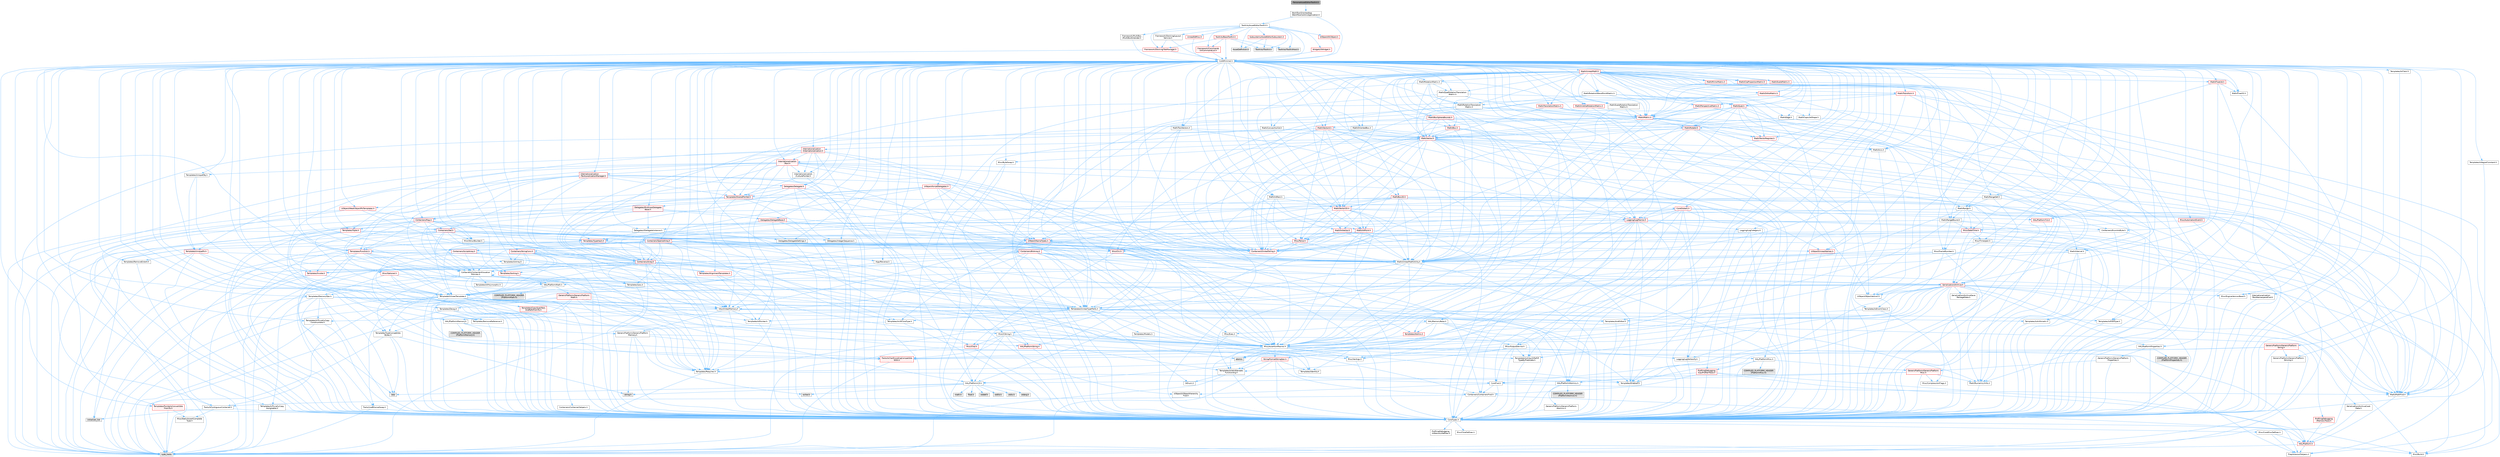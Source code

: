 digraph "PersonaAssetEditorToolkit.h"
{
 // INTERACTIVE_SVG=YES
 // LATEX_PDF_SIZE
  bgcolor="transparent";
  edge [fontname=Helvetica,fontsize=10,labelfontname=Helvetica,labelfontsize=10];
  node [fontname=Helvetica,fontsize=10,shape=box,height=0.2,width=0.4];
  Node1 [id="Node000001",label="PersonaAssetEditorToolkit.h",height=0.2,width=0.4,color="gray40", fillcolor="grey60", style="filled", fontcolor="black",tooltip=" "];
  Node1 -> Node2 [id="edge1_Node000001_Node000002",color="steelblue1",style="solid",tooltip=" "];
  Node2 [id="Node000002",label="WorkflowOrientedApp\l/WorkflowCentricApplication.h",height=0.2,width=0.4,color="grey40", fillcolor="white", style="filled",URL="$dc/dc7/WorkflowCentricApplication_8h.html",tooltip=" "];
  Node2 -> Node3 [id="edge2_Node000002_Node000003",color="steelblue1",style="solid",tooltip=" "];
  Node3 [id="Node000003",label="CoreMinimal.h",height=0.2,width=0.4,color="grey40", fillcolor="white", style="filled",URL="$d7/d67/CoreMinimal_8h.html",tooltip=" "];
  Node3 -> Node4 [id="edge3_Node000003_Node000004",color="steelblue1",style="solid",tooltip=" "];
  Node4 [id="Node000004",label="CoreTypes.h",height=0.2,width=0.4,color="grey40", fillcolor="white", style="filled",URL="$dc/dec/CoreTypes_8h.html",tooltip=" "];
  Node4 -> Node5 [id="edge4_Node000004_Node000005",color="steelblue1",style="solid",tooltip=" "];
  Node5 [id="Node000005",label="HAL/Platform.h",height=0.2,width=0.4,color="red", fillcolor="#FFF0F0", style="filled",URL="$d9/dd0/Platform_8h.html",tooltip=" "];
  Node5 -> Node6 [id="edge5_Node000005_Node000006",color="steelblue1",style="solid",tooltip=" "];
  Node6 [id="Node000006",label="Misc/Build.h",height=0.2,width=0.4,color="grey40", fillcolor="white", style="filled",URL="$d3/dbb/Build_8h.html",tooltip=" "];
  Node5 -> Node8 [id="edge6_Node000005_Node000008",color="steelblue1",style="solid",tooltip=" "];
  Node8 [id="Node000008",label="type_traits",height=0.2,width=0.4,color="grey60", fillcolor="#E0E0E0", style="filled",tooltip=" "];
  Node5 -> Node9 [id="edge7_Node000005_Node000009",color="steelblue1",style="solid",tooltip=" "];
  Node9 [id="Node000009",label="PreprocessorHelpers.h",height=0.2,width=0.4,color="grey40", fillcolor="white", style="filled",URL="$db/ddb/PreprocessorHelpers_8h.html",tooltip=" "];
  Node4 -> Node15 [id="edge8_Node000004_Node000015",color="steelblue1",style="solid",tooltip=" "];
  Node15 [id="Node000015",label="ProfilingDebugging\l/UMemoryDefines.h",height=0.2,width=0.4,color="grey40", fillcolor="white", style="filled",URL="$d2/da2/UMemoryDefines_8h.html",tooltip=" "];
  Node4 -> Node16 [id="edge9_Node000004_Node000016",color="steelblue1",style="solid",tooltip=" "];
  Node16 [id="Node000016",label="Misc/CoreMiscDefines.h",height=0.2,width=0.4,color="grey40", fillcolor="white", style="filled",URL="$da/d38/CoreMiscDefines_8h.html",tooltip=" "];
  Node16 -> Node5 [id="edge10_Node000016_Node000005",color="steelblue1",style="solid",tooltip=" "];
  Node16 -> Node9 [id="edge11_Node000016_Node000009",color="steelblue1",style="solid",tooltip=" "];
  Node4 -> Node17 [id="edge12_Node000004_Node000017",color="steelblue1",style="solid",tooltip=" "];
  Node17 [id="Node000017",label="Misc/CoreDefines.h",height=0.2,width=0.4,color="grey40", fillcolor="white", style="filled",URL="$d3/dd2/CoreDefines_8h.html",tooltip=" "];
  Node3 -> Node18 [id="edge13_Node000003_Node000018",color="steelblue1",style="solid",tooltip=" "];
  Node18 [id="Node000018",label="CoreFwd.h",height=0.2,width=0.4,color="grey40", fillcolor="white", style="filled",URL="$d1/d1e/CoreFwd_8h.html",tooltip=" "];
  Node18 -> Node4 [id="edge14_Node000018_Node000004",color="steelblue1",style="solid",tooltip=" "];
  Node18 -> Node19 [id="edge15_Node000018_Node000019",color="steelblue1",style="solid",tooltip=" "];
  Node19 [id="Node000019",label="Containers/ContainersFwd.h",height=0.2,width=0.4,color="grey40", fillcolor="white", style="filled",URL="$d4/d0a/ContainersFwd_8h.html",tooltip=" "];
  Node19 -> Node5 [id="edge16_Node000019_Node000005",color="steelblue1",style="solid",tooltip=" "];
  Node19 -> Node4 [id="edge17_Node000019_Node000004",color="steelblue1",style="solid",tooltip=" "];
  Node19 -> Node20 [id="edge18_Node000019_Node000020",color="steelblue1",style="solid",tooltip=" "];
  Node20 [id="Node000020",label="Traits/IsContiguousContainer.h",height=0.2,width=0.4,color="grey40", fillcolor="white", style="filled",URL="$d5/d3c/IsContiguousContainer_8h.html",tooltip=" "];
  Node20 -> Node4 [id="edge19_Node000020_Node000004",color="steelblue1",style="solid",tooltip=" "];
  Node20 -> Node21 [id="edge20_Node000020_Node000021",color="steelblue1",style="solid",tooltip=" "];
  Node21 [id="Node000021",label="Misc/StaticAssertComplete\lType.h",height=0.2,width=0.4,color="grey40", fillcolor="white", style="filled",URL="$d5/d4e/StaticAssertCompleteType_8h.html",tooltip=" "];
  Node20 -> Node22 [id="edge21_Node000020_Node000022",color="steelblue1",style="solid",tooltip=" "];
  Node22 [id="Node000022",label="initializer_list",height=0.2,width=0.4,color="grey60", fillcolor="#E0E0E0", style="filled",tooltip=" "];
  Node18 -> Node23 [id="edge22_Node000018_Node000023",color="steelblue1",style="solid",tooltip=" "];
  Node23 [id="Node000023",label="Math/MathFwd.h",height=0.2,width=0.4,color="grey40", fillcolor="white", style="filled",URL="$d2/d10/MathFwd_8h.html",tooltip=" "];
  Node23 -> Node5 [id="edge23_Node000023_Node000005",color="steelblue1",style="solid",tooltip=" "];
  Node18 -> Node24 [id="edge24_Node000018_Node000024",color="steelblue1",style="solid",tooltip=" "];
  Node24 [id="Node000024",label="UObject/UObjectHierarchy\lFwd.h",height=0.2,width=0.4,color="grey40", fillcolor="white", style="filled",URL="$d3/d13/UObjectHierarchyFwd_8h.html",tooltip=" "];
  Node3 -> Node24 [id="edge25_Node000003_Node000024",color="steelblue1",style="solid",tooltip=" "];
  Node3 -> Node19 [id="edge26_Node000003_Node000019",color="steelblue1",style="solid",tooltip=" "];
  Node3 -> Node25 [id="edge27_Node000003_Node000025",color="steelblue1",style="solid",tooltip=" "];
  Node25 [id="Node000025",label="Misc/VarArgs.h",height=0.2,width=0.4,color="grey40", fillcolor="white", style="filled",URL="$d5/d6f/VarArgs_8h.html",tooltip=" "];
  Node25 -> Node4 [id="edge28_Node000025_Node000004",color="steelblue1",style="solid",tooltip=" "];
  Node3 -> Node26 [id="edge29_Node000003_Node000026",color="steelblue1",style="solid",tooltip=" "];
  Node26 [id="Node000026",label="Logging/LogVerbosity.h",height=0.2,width=0.4,color="grey40", fillcolor="white", style="filled",URL="$d2/d8f/LogVerbosity_8h.html",tooltip=" "];
  Node26 -> Node4 [id="edge30_Node000026_Node000004",color="steelblue1",style="solid",tooltip=" "];
  Node3 -> Node27 [id="edge31_Node000003_Node000027",color="steelblue1",style="solid",tooltip=" "];
  Node27 [id="Node000027",label="Misc/OutputDevice.h",height=0.2,width=0.4,color="grey40", fillcolor="white", style="filled",URL="$d7/d32/OutputDevice_8h.html",tooltip=" "];
  Node27 -> Node18 [id="edge32_Node000027_Node000018",color="steelblue1",style="solid",tooltip=" "];
  Node27 -> Node4 [id="edge33_Node000027_Node000004",color="steelblue1",style="solid",tooltip=" "];
  Node27 -> Node26 [id="edge34_Node000027_Node000026",color="steelblue1",style="solid",tooltip=" "];
  Node27 -> Node25 [id="edge35_Node000027_Node000025",color="steelblue1",style="solid",tooltip=" "];
  Node27 -> Node28 [id="edge36_Node000027_Node000028",color="steelblue1",style="solid",tooltip=" "];
  Node28 [id="Node000028",label="Templates/IsArrayOrRefOf\lTypeByPredicate.h",height=0.2,width=0.4,color="grey40", fillcolor="white", style="filled",URL="$d6/da1/IsArrayOrRefOfTypeByPredicate_8h.html",tooltip=" "];
  Node28 -> Node4 [id="edge37_Node000028_Node000004",color="steelblue1",style="solid",tooltip=" "];
  Node27 -> Node29 [id="edge38_Node000027_Node000029",color="steelblue1",style="solid",tooltip=" "];
  Node29 [id="Node000029",label="Templates/IsValidVariadic\lFunctionArg.h",height=0.2,width=0.4,color="grey40", fillcolor="white", style="filled",URL="$d0/dc8/IsValidVariadicFunctionArg_8h.html",tooltip=" "];
  Node29 -> Node4 [id="edge39_Node000029_Node000004",color="steelblue1",style="solid",tooltip=" "];
  Node29 -> Node30 [id="edge40_Node000029_Node000030",color="steelblue1",style="solid",tooltip=" "];
  Node30 [id="Node000030",label="IsEnum.h",height=0.2,width=0.4,color="grey40", fillcolor="white", style="filled",URL="$d4/de5/IsEnum_8h.html",tooltip=" "];
  Node29 -> Node8 [id="edge41_Node000029_Node000008",color="steelblue1",style="solid",tooltip=" "];
  Node27 -> Node31 [id="edge42_Node000027_Node000031",color="steelblue1",style="solid",tooltip=" "];
  Node31 [id="Node000031",label="Traits/IsCharEncodingCompatible\lWith.h",height=0.2,width=0.4,color="red", fillcolor="#FFF0F0", style="filled",URL="$df/dd1/IsCharEncodingCompatibleWith_8h.html",tooltip=" "];
  Node31 -> Node8 [id="edge43_Node000031_Node000008",color="steelblue1",style="solid",tooltip=" "];
  Node3 -> Node33 [id="edge44_Node000003_Node000033",color="steelblue1",style="solid",tooltip=" "];
  Node33 [id="Node000033",label="HAL/PlatformCrt.h",height=0.2,width=0.4,color="grey40", fillcolor="white", style="filled",URL="$d8/d75/PlatformCrt_8h.html",tooltip=" "];
  Node33 -> Node34 [id="edge45_Node000033_Node000034",color="steelblue1",style="solid",tooltip=" "];
  Node34 [id="Node000034",label="new",height=0.2,width=0.4,color="grey60", fillcolor="#E0E0E0", style="filled",tooltip=" "];
  Node33 -> Node35 [id="edge46_Node000033_Node000035",color="steelblue1",style="solid",tooltip=" "];
  Node35 [id="Node000035",label="wchar.h",height=0.2,width=0.4,color="grey60", fillcolor="#E0E0E0", style="filled",tooltip=" "];
  Node33 -> Node36 [id="edge47_Node000033_Node000036",color="steelblue1",style="solid",tooltip=" "];
  Node36 [id="Node000036",label="stddef.h",height=0.2,width=0.4,color="grey60", fillcolor="#E0E0E0", style="filled",tooltip=" "];
  Node33 -> Node37 [id="edge48_Node000033_Node000037",color="steelblue1",style="solid",tooltip=" "];
  Node37 [id="Node000037",label="stdlib.h",height=0.2,width=0.4,color="grey60", fillcolor="#E0E0E0", style="filled",tooltip=" "];
  Node33 -> Node38 [id="edge49_Node000033_Node000038",color="steelblue1",style="solid",tooltip=" "];
  Node38 [id="Node000038",label="stdio.h",height=0.2,width=0.4,color="grey60", fillcolor="#E0E0E0", style="filled",tooltip=" "];
  Node33 -> Node39 [id="edge50_Node000033_Node000039",color="steelblue1",style="solid",tooltip=" "];
  Node39 [id="Node000039",label="stdarg.h",height=0.2,width=0.4,color="grey60", fillcolor="#E0E0E0", style="filled",tooltip=" "];
  Node33 -> Node40 [id="edge51_Node000033_Node000040",color="steelblue1",style="solid",tooltip=" "];
  Node40 [id="Node000040",label="math.h",height=0.2,width=0.4,color="grey60", fillcolor="#E0E0E0", style="filled",tooltip=" "];
  Node33 -> Node41 [id="edge52_Node000033_Node000041",color="steelblue1",style="solid",tooltip=" "];
  Node41 [id="Node000041",label="float.h",height=0.2,width=0.4,color="grey60", fillcolor="#E0E0E0", style="filled",tooltip=" "];
  Node33 -> Node42 [id="edge53_Node000033_Node000042",color="steelblue1",style="solid",tooltip=" "];
  Node42 [id="Node000042",label="string.h",height=0.2,width=0.4,color="grey60", fillcolor="#E0E0E0", style="filled",tooltip=" "];
  Node3 -> Node43 [id="edge54_Node000003_Node000043",color="steelblue1",style="solid",tooltip=" "];
  Node43 [id="Node000043",label="HAL/PlatformMisc.h",height=0.2,width=0.4,color="grey40", fillcolor="white", style="filled",URL="$d0/df5/PlatformMisc_8h.html",tooltip=" "];
  Node43 -> Node4 [id="edge55_Node000043_Node000004",color="steelblue1",style="solid",tooltip=" "];
  Node43 -> Node44 [id="edge56_Node000043_Node000044",color="steelblue1",style="solid",tooltip=" "];
  Node44 [id="Node000044",label="GenericPlatform/GenericPlatform\lMisc.h",height=0.2,width=0.4,color="red", fillcolor="#FFF0F0", style="filled",URL="$db/d9a/GenericPlatformMisc_8h.html",tooltip=" "];
  Node44 -> Node18 [id="edge57_Node000044_Node000018",color="steelblue1",style="solid",tooltip=" "];
  Node44 -> Node4 [id="edge58_Node000044_Node000004",color="steelblue1",style="solid",tooltip=" "];
  Node44 -> Node33 [id="edge59_Node000044_Node000033",color="steelblue1",style="solid",tooltip=" "];
  Node44 -> Node48 [id="edge60_Node000044_Node000048",color="steelblue1",style="solid",tooltip=" "];
  Node48 [id="Node000048",label="Math/NumericLimits.h",height=0.2,width=0.4,color="grey40", fillcolor="white", style="filled",URL="$df/d1b/NumericLimits_8h.html",tooltip=" "];
  Node48 -> Node4 [id="edge61_Node000048_Node000004",color="steelblue1",style="solid",tooltip=" "];
  Node44 -> Node49 [id="edge62_Node000044_Node000049",color="steelblue1",style="solid",tooltip=" "];
  Node49 [id="Node000049",label="Misc/CompressionFlags.h",height=0.2,width=0.4,color="grey40", fillcolor="white", style="filled",URL="$d9/d76/CompressionFlags_8h.html",tooltip=" "];
  Node43 -> Node53 [id="edge63_Node000043_Node000053",color="steelblue1",style="solid",tooltip=" "];
  Node53 [id="Node000053",label="COMPILED_PLATFORM_HEADER\l(PlatformMisc.h)",height=0.2,width=0.4,color="grey60", fillcolor="#E0E0E0", style="filled",tooltip=" "];
  Node43 -> Node54 [id="edge64_Node000043_Node000054",color="steelblue1",style="solid",tooltip=" "];
  Node54 [id="Node000054",label="ProfilingDebugging\l/CpuProfilerTrace.h",height=0.2,width=0.4,color="red", fillcolor="#FFF0F0", style="filled",URL="$da/dcb/CpuProfilerTrace_8h.html",tooltip=" "];
  Node54 -> Node4 [id="edge65_Node000054_Node000004",color="steelblue1",style="solid",tooltip=" "];
  Node54 -> Node19 [id="edge66_Node000054_Node000019",color="steelblue1",style="solid",tooltip=" "];
  Node54 -> Node55 [id="edge67_Node000054_Node000055",color="steelblue1",style="solid",tooltip=" "];
  Node55 [id="Node000055",label="HAL/PlatformAtomics.h",height=0.2,width=0.4,color="grey40", fillcolor="white", style="filled",URL="$d3/d36/PlatformAtomics_8h.html",tooltip=" "];
  Node55 -> Node4 [id="edge68_Node000055_Node000004",color="steelblue1",style="solid",tooltip=" "];
  Node55 -> Node56 [id="edge69_Node000055_Node000056",color="steelblue1",style="solid",tooltip=" "];
  Node56 [id="Node000056",label="GenericPlatform/GenericPlatform\lAtomics.h",height=0.2,width=0.4,color="grey40", fillcolor="white", style="filled",URL="$da/d72/GenericPlatformAtomics_8h.html",tooltip=" "];
  Node56 -> Node4 [id="edge70_Node000056_Node000004",color="steelblue1",style="solid",tooltip=" "];
  Node55 -> Node57 [id="edge71_Node000055_Node000057",color="steelblue1",style="solid",tooltip=" "];
  Node57 [id="Node000057",label="COMPILED_PLATFORM_HEADER\l(PlatformAtomics.h)",height=0.2,width=0.4,color="grey60", fillcolor="#E0E0E0", style="filled",tooltip=" "];
  Node54 -> Node9 [id="edge72_Node000054_Node000009",color="steelblue1",style="solid",tooltip=" "];
  Node54 -> Node6 [id="edge73_Node000054_Node000006",color="steelblue1",style="solid",tooltip=" "];
  Node3 -> Node62 [id="edge74_Node000003_Node000062",color="steelblue1",style="solid",tooltip=" "];
  Node62 [id="Node000062",label="Misc/AssertionMacros.h",height=0.2,width=0.4,color="grey40", fillcolor="white", style="filled",URL="$d0/dfa/AssertionMacros_8h.html",tooltip=" "];
  Node62 -> Node4 [id="edge75_Node000062_Node000004",color="steelblue1",style="solid",tooltip=" "];
  Node62 -> Node5 [id="edge76_Node000062_Node000005",color="steelblue1",style="solid",tooltip=" "];
  Node62 -> Node43 [id="edge77_Node000062_Node000043",color="steelblue1",style="solid",tooltip=" "];
  Node62 -> Node9 [id="edge78_Node000062_Node000009",color="steelblue1",style="solid",tooltip=" "];
  Node62 -> Node63 [id="edge79_Node000062_Node000063",color="steelblue1",style="solid",tooltip=" "];
  Node63 [id="Node000063",label="Templates/EnableIf.h",height=0.2,width=0.4,color="grey40", fillcolor="white", style="filled",URL="$d7/d60/EnableIf_8h.html",tooltip=" "];
  Node63 -> Node4 [id="edge80_Node000063_Node000004",color="steelblue1",style="solid",tooltip=" "];
  Node62 -> Node28 [id="edge81_Node000062_Node000028",color="steelblue1",style="solid",tooltip=" "];
  Node62 -> Node29 [id="edge82_Node000062_Node000029",color="steelblue1",style="solid",tooltip=" "];
  Node62 -> Node31 [id="edge83_Node000062_Node000031",color="steelblue1",style="solid",tooltip=" "];
  Node62 -> Node25 [id="edge84_Node000062_Node000025",color="steelblue1",style="solid",tooltip=" "];
  Node62 -> Node64 [id="edge85_Node000062_Node000064",color="steelblue1",style="solid",tooltip=" "];
  Node64 [id="Node000064",label="String/FormatStringSan.h",height=0.2,width=0.4,color="red", fillcolor="#FFF0F0", style="filled",URL="$d3/d8b/FormatStringSan_8h.html",tooltip=" "];
  Node64 -> Node8 [id="edge86_Node000064_Node000008",color="steelblue1",style="solid",tooltip=" "];
  Node64 -> Node4 [id="edge87_Node000064_Node000004",color="steelblue1",style="solid",tooltip=" "];
  Node64 -> Node65 [id="edge88_Node000064_Node000065",color="steelblue1",style="solid",tooltip=" "];
  Node65 [id="Node000065",label="Templates/Requires.h",height=0.2,width=0.4,color="grey40", fillcolor="white", style="filled",URL="$dc/d96/Requires_8h.html",tooltip=" "];
  Node65 -> Node63 [id="edge89_Node000065_Node000063",color="steelblue1",style="solid",tooltip=" "];
  Node65 -> Node8 [id="edge90_Node000065_Node000008",color="steelblue1",style="solid",tooltip=" "];
  Node64 -> Node66 [id="edge91_Node000064_Node000066",color="steelblue1",style="solid",tooltip=" "];
  Node66 [id="Node000066",label="Templates/Identity.h",height=0.2,width=0.4,color="grey40", fillcolor="white", style="filled",URL="$d0/dd5/Identity_8h.html",tooltip=" "];
  Node64 -> Node29 [id="edge92_Node000064_Node000029",color="steelblue1",style="solid",tooltip=" "];
  Node64 -> Node19 [id="edge93_Node000064_Node000019",color="steelblue1",style="solid",tooltip=" "];
  Node62 -> Node70 [id="edge94_Node000062_Node000070",color="steelblue1",style="solid",tooltip=" "];
  Node70 [id="Node000070",label="atomic",height=0.2,width=0.4,color="grey60", fillcolor="#E0E0E0", style="filled",tooltip=" "];
  Node3 -> Node71 [id="edge95_Node000003_Node000071",color="steelblue1",style="solid",tooltip=" "];
  Node71 [id="Node000071",label="Templates/IsPointer.h",height=0.2,width=0.4,color="grey40", fillcolor="white", style="filled",URL="$d7/d05/IsPointer_8h.html",tooltip=" "];
  Node71 -> Node4 [id="edge96_Node000071_Node000004",color="steelblue1",style="solid",tooltip=" "];
  Node3 -> Node72 [id="edge97_Node000003_Node000072",color="steelblue1",style="solid",tooltip=" "];
  Node72 [id="Node000072",label="HAL/PlatformMemory.h",height=0.2,width=0.4,color="grey40", fillcolor="white", style="filled",URL="$de/d68/PlatformMemory_8h.html",tooltip=" "];
  Node72 -> Node4 [id="edge98_Node000072_Node000004",color="steelblue1",style="solid",tooltip=" "];
  Node72 -> Node73 [id="edge99_Node000072_Node000073",color="steelblue1",style="solid",tooltip=" "];
  Node73 [id="Node000073",label="GenericPlatform/GenericPlatform\lMemory.h",height=0.2,width=0.4,color="grey40", fillcolor="white", style="filled",URL="$dd/d22/GenericPlatformMemory_8h.html",tooltip=" "];
  Node73 -> Node18 [id="edge100_Node000073_Node000018",color="steelblue1",style="solid",tooltip=" "];
  Node73 -> Node4 [id="edge101_Node000073_Node000004",color="steelblue1",style="solid",tooltip=" "];
  Node73 -> Node74 [id="edge102_Node000073_Node000074",color="steelblue1",style="solid",tooltip=" "];
  Node74 [id="Node000074",label="HAL/PlatformString.h",height=0.2,width=0.4,color="red", fillcolor="#FFF0F0", style="filled",URL="$db/db5/PlatformString_8h.html",tooltip=" "];
  Node74 -> Node4 [id="edge103_Node000074_Node000004",color="steelblue1",style="solid",tooltip=" "];
  Node73 -> Node42 [id="edge104_Node000073_Node000042",color="steelblue1",style="solid",tooltip=" "];
  Node73 -> Node35 [id="edge105_Node000073_Node000035",color="steelblue1",style="solid",tooltip=" "];
  Node72 -> Node76 [id="edge106_Node000072_Node000076",color="steelblue1",style="solid",tooltip=" "];
  Node76 [id="Node000076",label="COMPILED_PLATFORM_HEADER\l(PlatformMemory.h)",height=0.2,width=0.4,color="grey60", fillcolor="#E0E0E0", style="filled",tooltip=" "];
  Node3 -> Node55 [id="edge107_Node000003_Node000055",color="steelblue1",style="solid",tooltip=" "];
  Node3 -> Node77 [id="edge108_Node000003_Node000077",color="steelblue1",style="solid",tooltip=" "];
  Node77 [id="Node000077",label="Misc/Exec.h",height=0.2,width=0.4,color="grey40", fillcolor="white", style="filled",URL="$de/ddb/Exec_8h.html",tooltip=" "];
  Node77 -> Node4 [id="edge109_Node000077_Node000004",color="steelblue1",style="solid",tooltip=" "];
  Node77 -> Node62 [id="edge110_Node000077_Node000062",color="steelblue1",style="solid",tooltip=" "];
  Node3 -> Node78 [id="edge111_Node000003_Node000078",color="steelblue1",style="solid",tooltip=" "];
  Node78 [id="Node000078",label="HAL/MemoryBase.h",height=0.2,width=0.4,color="grey40", fillcolor="white", style="filled",URL="$d6/d9f/MemoryBase_8h.html",tooltip=" "];
  Node78 -> Node4 [id="edge112_Node000078_Node000004",color="steelblue1",style="solid",tooltip=" "];
  Node78 -> Node55 [id="edge113_Node000078_Node000055",color="steelblue1",style="solid",tooltip=" "];
  Node78 -> Node33 [id="edge114_Node000078_Node000033",color="steelblue1",style="solid",tooltip=" "];
  Node78 -> Node77 [id="edge115_Node000078_Node000077",color="steelblue1",style="solid",tooltip=" "];
  Node78 -> Node27 [id="edge116_Node000078_Node000027",color="steelblue1",style="solid",tooltip=" "];
  Node78 -> Node79 [id="edge117_Node000078_Node000079",color="steelblue1",style="solid",tooltip=" "];
  Node79 [id="Node000079",label="Templates/Atomic.h",height=0.2,width=0.4,color="red", fillcolor="#FFF0F0", style="filled",URL="$d3/d91/Atomic_8h.html",tooltip=" "];
  Node79 -> Node70 [id="edge118_Node000079_Node000070",color="steelblue1",style="solid",tooltip=" "];
  Node3 -> Node88 [id="edge119_Node000003_Node000088",color="steelblue1",style="solid",tooltip=" "];
  Node88 [id="Node000088",label="HAL/UnrealMemory.h",height=0.2,width=0.4,color="grey40", fillcolor="white", style="filled",URL="$d9/d96/UnrealMemory_8h.html",tooltip=" "];
  Node88 -> Node4 [id="edge120_Node000088_Node000004",color="steelblue1",style="solid",tooltip=" "];
  Node88 -> Node73 [id="edge121_Node000088_Node000073",color="steelblue1",style="solid",tooltip=" "];
  Node88 -> Node78 [id="edge122_Node000088_Node000078",color="steelblue1",style="solid",tooltip=" "];
  Node88 -> Node72 [id="edge123_Node000088_Node000072",color="steelblue1",style="solid",tooltip=" "];
  Node88 -> Node89 [id="edge124_Node000088_Node000089",color="steelblue1",style="solid",tooltip=" "];
  Node89 [id="Node000089",label="ProfilingDebugging\l/MemoryTrace.h",height=0.2,width=0.4,color="red", fillcolor="#FFF0F0", style="filled",URL="$da/dd7/MemoryTrace_8h.html",tooltip=" "];
  Node89 -> Node5 [id="edge125_Node000089_Node000005",color="steelblue1",style="solid",tooltip=" "];
  Node88 -> Node71 [id="edge126_Node000088_Node000071",color="steelblue1",style="solid",tooltip=" "];
  Node3 -> Node90 [id="edge127_Node000003_Node000090",color="steelblue1",style="solid",tooltip=" "];
  Node90 [id="Node000090",label="Templates/IsArithmetic.h",height=0.2,width=0.4,color="grey40", fillcolor="white", style="filled",URL="$d2/d5d/IsArithmetic_8h.html",tooltip=" "];
  Node90 -> Node4 [id="edge128_Node000090_Node000004",color="steelblue1",style="solid",tooltip=" "];
  Node3 -> Node84 [id="edge129_Node000003_Node000084",color="steelblue1",style="solid",tooltip=" "];
  Node84 [id="Node000084",label="Templates/AndOrNot.h",height=0.2,width=0.4,color="grey40", fillcolor="white", style="filled",URL="$db/d0a/AndOrNot_8h.html",tooltip=" "];
  Node84 -> Node4 [id="edge130_Node000084_Node000004",color="steelblue1",style="solid",tooltip=" "];
  Node3 -> Node91 [id="edge131_Node000003_Node000091",color="steelblue1",style="solid",tooltip=" "];
  Node91 [id="Node000091",label="Templates/IsPODType.h",height=0.2,width=0.4,color="grey40", fillcolor="white", style="filled",URL="$d7/db1/IsPODType_8h.html",tooltip=" "];
  Node91 -> Node4 [id="edge132_Node000091_Node000004",color="steelblue1",style="solid",tooltip=" "];
  Node3 -> Node92 [id="edge133_Node000003_Node000092",color="steelblue1",style="solid",tooltip=" "];
  Node92 [id="Node000092",label="Templates/IsUECoreType.h",height=0.2,width=0.4,color="grey40", fillcolor="white", style="filled",URL="$d1/db8/IsUECoreType_8h.html",tooltip=" "];
  Node92 -> Node4 [id="edge134_Node000092_Node000004",color="steelblue1",style="solid",tooltip=" "];
  Node92 -> Node8 [id="edge135_Node000092_Node000008",color="steelblue1",style="solid",tooltip=" "];
  Node3 -> Node85 [id="edge136_Node000003_Node000085",color="steelblue1",style="solid",tooltip=" "];
  Node85 [id="Node000085",label="Templates/IsTriviallyCopy\lConstructible.h",height=0.2,width=0.4,color="grey40", fillcolor="white", style="filled",URL="$d3/d78/IsTriviallyCopyConstructible_8h.html",tooltip=" "];
  Node85 -> Node4 [id="edge137_Node000085_Node000004",color="steelblue1",style="solid",tooltip=" "];
  Node85 -> Node8 [id="edge138_Node000085_Node000008",color="steelblue1",style="solid",tooltip=" "];
  Node3 -> Node93 [id="edge139_Node000003_Node000093",color="steelblue1",style="solid",tooltip=" "];
  Node93 [id="Node000093",label="Templates/UnrealTypeTraits.h",height=0.2,width=0.4,color="grey40", fillcolor="white", style="filled",URL="$d2/d2d/UnrealTypeTraits_8h.html",tooltip=" "];
  Node93 -> Node4 [id="edge140_Node000093_Node000004",color="steelblue1",style="solid",tooltip=" "];
  Node93 -> Node71 [id="edge141_Node000093_Node000071",color="steelblue1",style="solid",tooltip=" "];
  Node93 -> Node62 [id="edge142_Node000093_Node000062",color="steelblue1",style="solid",tooltip=" "];
  Node93 -> Node84 [id="edge143_Node000093_Node000084",color="steelblue1",style="solid",tooltip=" "];
  Node93 -> Node63 [id="edge144_Node000093_Node000063",color="steelblue1",style="solid",tooltip=" "];
  Node93 -> Node90 [id="edge145_Node000093_Node000090",color="steelblue1",style="solid",tooltip=" "];
  Node93 -> Node30 [id="edge146_Node000093_Node000030",color="steelblue1",style="solid",tooltip=" "];
  Node93 -> Node94 [id="edge147_Node000093_Node000094",color="steelblue1",style="solid",tooltip=" "];
  Node94 [id="Node000094",label="Templates/Models.h",height=0.2,width=0.4,color="grey40", fillcolor="white", style="filled",URL="$d3/d0c/Models_8h.html",tooltip=" "];
  Node94 -> Node66 [id="edge148_Node000094_Node000066",color="steelblue1",style="solid",tooltip=" "];
  Node93 -> Node91 [id="edge149_Node000093_Node000091",color="steelblue1",style="solid",tooltip=" "];
  Node93 -> Node92 [id="edge150_Node000093_Node000092",color="steelblue1",style="solid",tooltip=" "];
  Node93 -> Node85 [id="edge151_Node000093_Node000085",color="steelblue1",style="solid",tooltip=" "];
  Node3 -> Node63 [id="edge152_Node000003_Node000063",color="steelblue1",style="solid",tooltip=" "];
  Node3 -> Node95 [id="edge153_Node000003_Node000095",color="steelblue1",style="solid",tooltip=" "];
  Node95 [id="Node000095",label="Templates/RemoveReference.h",height=0.2,width=0.4,color="grey40", fillcolor="white", style="filled",URL="$da/dbe/RemoveReference_8h.html",tooltip=" "];
  Node95 -> Node4 [id="edge154_Node000095_Node000004",color="steelblue1",style="solid",tooltip=" "];
  Node3 -> Node96 [id="edge155_Node000003_Node000096",color="steelblue1",style="solid",tooltip=" "];
  Node96 [id="Node000096",label="Templates/IntegralConstant.h",height=0.2,width=0.4,color="grey40", fillcolor="white", style="filled",URL="$db/d1b/IntegralConstant_8h.html",tooltip=" "];
  Node96 -> Node4 [id="edge156_Node000096_Node000004",color="steelblue1",style="solid",tooltip=" "];
  Node3 -> Node97 [id="edge157_Node000003_Node000097",color="steelblue1",style="solid",tooltip=" "];
  Node97 [id="Node000097",label="Templates/IsClass.h",height=0.2,width=0.4,color="grey40", fillcolor="white", style="filled",URL="$db/dcb/IsClass_8h.html",tooltip=" "];
  Node97 -> Node4 [id="edge158_Node000097_Node000004",color="steelblue1",style="solid",tooltip=" "];
  Node3 -> Node98 [id="edge159_Node000003_Node000098",color="steelblue1",style="solid",tooltip=" "];
  Node98 [id="Node000098",label="Templates/TypeCompatible\lBytes.h",height=0.2,width=0.4,color="grey40", fillcolor="white", style="filled",URL="$df/d0a/TypeCompatibleBytes_8h.html",tooltip=" "];
  Node98 -> Node4 [id="edge160_Node000098_Node000004",color="steelblue1",style="solid",tooltip=" "];
  Node98 -> Node42 [id="edge161_Node000098_Node000042",color="steelblue1",style="solid",tooltip=" "];
  Node98 -> Node34 [id="edge162_Node000098_Node000034",color="steelblue1",style="solid",tooltip=" "];
  Node98 -> Node8 [id="edge163_Node000098_Node000008",color="steelblue1",style="solid",tooltip=" "];
  Node3 -> Node20 [id="edge164_Node000003_Node000020",color="steelblue1",style="solid",tooltip=" "];
  Node3 -> Node99 [id="edge165_Node000003_Node000099",color="steelblue1",style="solid",tooltip=" "];
  Node99 [id="Node000099",label="Templates/UnrealTemplate.h",height=0.2,width=0.4,color="grey40", fillcolor="white", style="filled",URL="$d4/d24/UnrealTemplate_8h.html",tooltip=" "];
  Node99 -> Node4 [id="edge166_Node000099_Node000004",color="steelblue1",style="solid",tooltip=" "];
  Node99 -> Node71 [id="edge167_Node000099_Node000071",color="steelblue1",style="solid",tooltip=" "];
  Node99 -> Node88 [id="edge168_Node000099_Node000088",color="steelblue1",style="solid",tooltip=" "];
  Node99 -> Node100 [id="edge169_Node000099_Node000100",color="steelblue1",style="solid",tooltip=" "];
  Node100 [id="Node000100",label="Templates/CopyQualifiers\lAndRefsFromTo.h",height=0.2,width=0.4,color="red", fillcolor="#FFF0F0", style="filled",URL="$d3/db3/CopyQualifiersAndRefsFromTo_8h.html",tooltip=" "];
  Node99 -> Node93 [id="edge170_Node000099_Node000093",color="steelblue1",style="solid",tooltip=" "];
  Node99 -> Node95 [id="edge171_Node000099_Node000095",color="steelblue1",style="solid",tooltip=" "];
  Node99 -> Node65 [id="edge172_Node000099_Node000065",color="steelblue1",style="solid",tooltip=" "];
  Node99 -> Node98 [id="edge173_Node000099_Node000098",color="steelblue1",style="solid",tooltip=" "];
  Node99 -> Node66 [id="edge174_Node000099_Node000066",color="steelblue1",style="solid",tooltip=" "];
  Node99 -> Node20 [id="edge175_Node000099_Node000020",color="steelblue1",style="solid",tooltip=" "];
  Node99 -> Node102 [id="edge176_Node000099_Node000102",color="steelblue1",style="solid",tooltip=" "];
  Node102 [id="Node000102",label="Traits/UseBitwiseSwap.h",height=0.2,width=0.4,color="grey40", fillcolor="white", style="filled",URL="$db/df3/UseBitwiseSwap_8h.html",tooltip=" "];
  Node102 -> Node4 [id="edge177_Node000102_Node000004",color="steelblue1",style="solid",tooltip=" "];
  Node102 -> Node8 [id="edge178_Node000102_Node000008",color="steelblue1",style="solid",tooltip=" "];
  Node99 -> Node8 [id="edge179_Node000099_Node000008",color="steelblue1",style="solid",tooltip=" "];
  Node3 -> Node48 [id="edge180_Node000003_Node000048",color="steelblue1",style="solid",tooltip=" "];
  Node3 -> Node103 [id="edge181_Node000003_Node000103",color="steelblue1",style="solid",tooltip=" "];
  Node103 [id="Node000103",label="HAL/PlatformMath.h",height=0.2,width=0.4,color="grey40", fillcolor="white", style="filled",URL="$dc/d53/PlatformMath_8h.html",tooltip=" "];
  Node103 -> Node4 [id="edge182_Node000103_Node000004",color="steelblue1",style="solid",tooltip=" "];
  Node103 -> Node104 [id="edge183_Node000103_Node000104",color="steelblue1",style="solid",tooltip=" "];
  Node104 [id="Node000104",label="GenericPlatform/GenericPlatform\lMath.h",height=0.2,width=0.4,color="red", fillcolor="#FFF0F0", style="filled",URL="$d5/d79/GenericPlatformMath_8h.html",tooltip=" "];
  Node104 -> Node4 [id="edge184_Node000104_Node000004",color="steelblue1",style="solid",tooltip=" "];
  Node104 -> Node19 [id="edge185_Node000104_Node000019",color="steelblue1",style="solid",tooltip=" "];
  Node104 -> Node33 [id="edge186_Node000104_Node000033",color="steelblue1",style="solid",tooltip=" "];
  Node104 -> Node84 [id="edge187_Node000104_Node000084",color="steelblue1",style="solid",tooltip=" "];
  Node104 -> Node105 [id="edge188_Node000104_Node000105",color="steelblue1",style="solid",tooltip=" "];
  Node105 [id="Node000105",label="Templates/Decay.h",height=0.2,width=0.4,color="grey40", fillcolor="white", style="filled",URL="$dd/d0f/Decay_8h.html",tooltip=" "];
  Node105 -> Node4 [id="edge189_Node000105_Node000004",color="steelblue1",style="solid",tooltip=" "];
  Node105 -> Node95 [id="edge190_Node000105_Node000095",color="steelblue1",style="solid",tooltip=" "];
  Node105 -> Node8 [id="edge191_Node000105_Node000008",color="steelblue1",style="solid",tooltip=" "];
  Node104 -> Node93 [id="edge192_Node000104_Node000093",color="steelblue1",style="solid",tooltip=" "];
  Node104 -> Node65 [id="edge193_Node000104_Node000065",color="steelblue1",style="solid",tooltip=" "];
  Node104 -> Node98 [id="edge194_Node000104_Node000098",color="steelblue1",style="solid",tooltip=" "];
  Node104 -> Node8 [id="edge195_Node000104_Node000008",color="steelblue1",style="solid",tooltip=" "];
  Node103 -> Node110 [id="edge196_Node000103_Node000110",color="steelblue1",style="solid",tooltip=" "];
  Node110 [id="Node000110",label="COMPILED_PLATFORM_HEADER\l(PlatformMath.h)",height=0.2,width=0.4,color="grey60", fillcolor="#E0E0E0", style="filled",tooltip=" "];
  Node3 -> Node86 [id="edge197_Node000003_Node000086",color="steelblue1",style="solid",tooltip=" "];
  Node86 [id="Node000086",label="Templates/IsTriviallyCopy\lAssignable.h",height=0.2,width=0.4,color="grey40", fillcolor="white", style="filled",URL="$d2/df2/IsTriviallyCopyAssignable_8h.html",tooltip=" "];
  Node86 -> Node4 [id="edge198_Node000086_Node000004",color="steelblue1",style="solid",tooltip=" "];
  Node86 -> Node8 [id="edge199_Node000086_Node000008",color="steelblue1",style="solid",tooltip=" "];
  Node3 -> Node111 [id="edge200_Node000003_Node000111",color="steelblue1",style="solid",tooltip=" "];
  Node111 [id="Node000111",label="Templates/MemoryOps.h",height=0.2,width=0.4,color="grey40", fillcolor="white", style="filled",URL="$db/dea/MemoryOps_8h.html",tooltip=" "];
  Node111 -> Node4 [id="edge201_Node000111_Node000004",color="steelblue1",style="solid",tooltip=" "];
  Node111 -> Node88 [id="edge202_Node000111_Node000088",color="steelblue1",style="solid",tooltip=" "];
  Node111 -> Node86 [id="edge203_Node000111_Node000086",color="steelblue1",style="solid",tooltip=" "];
  Node111 -> Node85 [id="edge204_Node000111_Node000085",color="steelblue1",style="solid",tooltip=" "];
  Node111 -> Node65 [id="edge205_Node000111_Node000065",color="steelblue1",style="solid",tooltip=" "];
  Node111 -> Node93 [id="edge206_Node000111_Node000093",color="steelblue1",style="solid",tooltip=" "];
  Node111 -> Node102 [id="edge207_Node000111_Node000102",color="steelblue1",style="solid",tooltip=" "];
  Node111 -> Node34 [id="edge208_Node000111_Node000034",color="steelblue1",style="solid",tooltip=" "];
  Node111 -> Node8 [id="edge209_Node000111_Node000008",color="steelblue1",style="solid",tooltip=" "];
  Node3 -> Node112 [id="edge210_Node000003_Node000112",color="steelblue1",style="solid",tooltip=" "];
  Node112 [id="Node000112",label="Containers/ContainerAllocation\lPolicies.h",height=0.2,width=0.4,color="grey40", fillcolor="white", style="filled",URL="$d7/dff/ContainerAllocationPolicies_8h.html",tooltip=" "];
  Node112 -> Node4 [id="edge211_Node000112_Node000004",color="steelblue1",style="solid",tooltip=" "];
  Node112 -> Node113 [id="edge212_Node000112_Node000113",color="steelblue1",style="solid",tooltip=" "];
  Node113 [id="Node000113",label="Containers/ContainerHelpers.h",height=0.2,width=0.4,color="grey40", fillcolor="white", style="filled",URL="$d7/d33/ContainerHelpers_8h.html",tooltip=" "];
  Node113 -> Node4 [id="edge213_Node000113_Node000004",color="steelblue1",style="solid",tooltip=" "];
  Node112 -> Node112 [id="edge214_Node000112_Node000112",color="steelblue1",style="solid",tooltip=" "];
  Node112 -> Node103 [id="edge215_Node000112_Node000103",color="steelblue1",style="solid",tooltip=" "];
  Node112 -> Node88 [id="edge216_Node000112_Node000088",color="steelblue1",style="solid",tooltip=" "];
  Node112 -> Node48 [id="edge217_Node000112_Node000048",color="steelblue1",style="solid",tooltip=" "];
  Node112 -> Node62 [id="edge218_Node000112_Node000062",color="steelblue1",style="solid",tooltip=" "];
  Node112 -> Node114 [id="edge219_Node000112_Node000114",color="steelblue1",style="solid",tooltip=" "];
  Node114 [id="Node000114",label="Templates/IsPolymorphic.h",height=0.2,width=0.4,color="grey40", fillcolor="white", style="filled",URL="$dc/d20/IsPolymorphic_8h.html",tooltip=" "];
  Node112 -> Node111 [id="edge220_Node000112_Node000111",color="steelblue1",style="solid",tooltip=" "];
  Node112 -> Node98 [id="edge221_Node000112_Node000098",color="steelblue1",style="solid",tooltip=" "];
  Node112 -> Node8 [id="edge222_Node000112_Node000008",color="steelblue1",style="solid",tooltip=" "];
  Node3 -> Node115 [id="edge223_Node000003_Node000115",color="steelblue1",style="solid",tooltip=" "];
  Node115 [id="Node000115",label="Templates/IsEnumClass.h",height=0.2,width=0.4,color="grey40", fillcolor="white", style="filled",URL="$d7/d15/IsEnumClass_8h.html",tooltip=" "];
  Node115 -> Node4 [id="edge224_Node000115_Node000004",color="steelblue1",style="solid",tooltip=" "];
  Node115 -> Node84 [id="edge225_Node000115_Node000084",color="steelblue1",style="solid",tooltip=" "];
  Node3 -> Node116 [id="edge226_Node000003_Node000116",color="steelblue1",style="solid",tooltip=" "];
  Node116 [id="Node000116",label="HAL/PlatformProperties.h",height=0.2,width=0.4,color="grey40", fillcolor="white", style="filled",URL="$d9/db0/PlatformProperties_8h.html",tooltip=" "];
  Node116 -> Node4 [id="edge227_Node000116_Node000004",color="steelblue1",style="solid",tooltip=" "];
  Node116 -> Node117 [id="edge228_Node000116_Node000117",color="steelblue1",style="solid",tooltip=" "];
  Node117 [id="Node000117",label="GenericPlatform/GenericPlatform\lProperties.h",height=0.2,width=0.4,color="grey40", fillcolor="white", style="filled",URL="$d2/dcd/GenericPlatformProperties_8h.html",tooltip=" "];
  Node117 -> Node4 [id="edge229_Node000117_Node000004",color="steelblue1",style="solid",tooltip=" "];
  Node117 -> Node44 [id="edge230_Node000117_Node000044",color="steelblue1",style="solid",tooltip=" "];
  Node116 -> Node118 [id="edge231_Node000116_Node000118",color="steelblue1",style="solid",tooltip=" "];
  Node118 [id="Node000118",label="COMPILED_PLATFORM_HEADER\l(PlatformProperties.h)",height=0.2,width=0.4,color="grey60", fillcolor="#E0E0E0", style="filled",tooltip=" "];
  Node3 -> Node119 [id="edge232_Node000003_Node000119",color="steelblue1",style="solid",tooltip=" "];
  Node119 [id="Node000119",label="Misc/EngineVersionBase.h",height=0.2,width=0.4,color="grey40", fillcolor="white", style="filled",URL="$d5/d2b/EngineVersionBase_8h.html",tooltip=" "];
  Node119 -> Node4 [id="edge233_Node000119_Node000004",color="steelblue1",style="solid",tooltip=" "];
  Node3 -> Node120 [id="edge234_Node000003_Node000120",color="steelblue1",style="solid",tooltip=" "];
  Node120 [id="Node000120",label="Internationalization\l/TextNamespaceFwd.h",height=0.2,width=0.4,color="grey40", fillcolor="white", style="filled",URL="$d8/d97/TextNamespaceFwd_8h.html",tooltip=" "];
  Node120 -> Node4 [id="edge235_Node000120_Node000004",color="steelblue1",style="solid",tooltip=" "];
  Node3 -> Node121 [id="edge236_Node000003_Node000121",color="steelblue1",style="solid",tooltip=" "];
  Node121 [id="Node000121",label="Serialization/Archive.h",height=0.2,width=0.4,color="red", fillcolor="#FFF0F0", style="filled",URL="$d7/d3b/Archive_8h.html",tooltip=" "];
  Node121 -> Node18 [id="edge237_Node000121_Node000018",color="steelblue1",style="solid",tooltip=" "];
  Node121 -> Node4 [id="edge238_Node000121_Node000004",color="steelblue1",style="solid",tooltip=" "];
  Node121 -> Node116 [id="edge239_Node000121_Node000116",color="steelblue1",style="solid",tooltip=" "];
  Node121 -> Node120 [id="edge240_Node000121_Node000120",color="steelblue1",style="solid",tooltip=" "];
  Node121 -> Node23 [id="edge241_Node000121_Node000023",color="steelblue1",style="solid",tooltip=" "];
  Node121 -> Node62 [id="edge242_Node000121_Node000062",color="steelblue1",style="solid",tooltip=" "];
  Node121 -> Node6 [id="edge243_Node000121_Node000006",color="steelblue1",style="solid",tooltip=" "];
  Node121 -> Node49 [id="edge244_Node000121_Node000049",color="steelblue1",style="solid",tooltip=" "];
  Node121 -> Node119 [id="edge245_Node000121_Node000119",color="steelblue1",style="solid",tooltip=" "];
  Node121 -> Node25 [id="edge246_Node000121_Node000025",color="steelblue1",style="solid",tooltip=" "];
  Node121 -> Node122 [id="edge247_Node000121_Node000122",color="steelblue1",style="solid",tooltip=" "];
  Node122 [id="Node000122",label="Serialization/ArchiveCook\lData.h",height=0.2,width=0.4,color="grey40", fillcolor="white", style="filled",URL="$dc/db6/ArchiveCookData_8h.html",tooltip=" "];
  Node122 -> Node5 [id="edge248_Node000122_Node000005",color="steelblue1",style="solid",tooltip=" "];
  Node121 -> Node123 [id="edge249_Node000121_Node000123",color="steelblue1",style="solid",tooltip=" "];
  Node123 [id="Node000123",label="Serialization/ArchiveSave\lPackageData.h",height=0.2,width=0.4,color="grey40", fillcolor="white", style="filled",URL="$d1/d37/ArchiveSavePackageData_8h.html",tooltip=" "];
  Node121 -> Node63 [id="edge250_Node000121_Node000063",color="steelblue1",style="solid",tooltip=" "];
  Node121 -> Node28 [id="edge251_Node000121_Node000028",color="steelblue1",style="solid",tooltip=" "];
  Node121 -> Node115 [id="edge252_Node000121_Node000115",color="steelblue1",style="solid",tooltip=" "];
  Node121 -> Node29 [id="edge253_Node000121_Node000029",color="steelblue1",style="solid",tooltip=" "];
  Node121 -> Node99 [id="edge254_Node000121_Node000099",color="steelblue1",style="solid",tooltip=" "];
  Node121 -> Node31 [id="edge255_Node000121_Node000031",color="steelblue1",style="solid",tooltip=" "];
  Node121 -> Node124 [id="edge256_Node000121_Node000124",color="steelblue1",style="solid",tooltip=" "];
  Node124 [id="Node000124",label="UObject/ObjectVersion.h",height=0.2,width=0.4,color="grey40", fillcolor="white", style="filled",URL="$da/d63/ObjectVersion_8h.html",tooltip=" "];
  Node124 -> Node4 [id="edge257_Node000124_Node000004",color="steelblue1",style="solid",tooltip=" "];
  Node3 -> Node125 [id="edge258_Node000003_Node000125",color="steelblue1",style="solid",tooltip=" "];
  Node125 [id="Node000125",label="Templates/Less.h",height=0.2,width=0.4,color="grey40", fillcolor="white", style="filled",URL="$de/dc8/Less_8h.html",tooltip=" "];
  Node125 -> Node4 [id="edge259_Node000125_Node000004",color="steelblue1",style="solid",tooltip=" "];
  Node125 -> Node99 [id="edge260_Node000125_Node000099",color="steelblue1",style="solid",tooltip=" "];
  Node3 -> Node126 [id="edge261_Node000003_Node000126",color="steelblue1",style="solid",tooltip=" "];
  Node126 [id="Node000126",label="Templates/Sorting.h",height=0.2,width=0.4,color="red", fillcolor="#FFF0F0", style="filled",URL="$d3/d9e/Sorting_8h.html",tooltip=" "];
  Node126 -> Node4 [id="edge262_Node000126_Node000004",color="steelblue1",style="solid",tooltip=" "];
  Node126 -> Node103 [id="edge263_Node000126_Node000103",color="steelblue1",style="solid",tooltip=" "];
  Node126 -> Node125 [id="edge264_Node000126_Node000125",color="steelblue1",style="solid",tooltip=" "];
  Node3 -> Node137 [id="edge265_Node000003_Node000137",color="steelblue1",style="solid",tooltip=" "];
  Node137 [id="Node000137",label="Misc/Char.h",height=0.2,width=0.4,color="red", fillcolor="#FFF0F0", style="filled",URL="$d0/d58/Char_8h.html",tooltip=" "];
  Node137 -> Node4 [id="edge266_Node000137_Node000004",color="steelblue1",style="solid",tooltip=" "];
  Node137 -> Node8 [id="edge267_Node000137_Node000008",color="steelblue1",style="solid",tooltip=" "];
  Node3 -> Node140 [id="edge268_Node000003_Node000140",color="steelblue1",style="solid",tooltip=" "];
  Node140 [id="Node000140",label="GenericPlatform/GenericPlatform\lStricmp.h",height=0.2,width=0.4,color="grey40", fillcolor="white", style="filled",URL="$d2/d86/GenericPlatformStricmp_8h.html",tooltip=" "];
  Node140 -> Node4 [id="edge269_Node000140_Node000004",color="steelblue1",style="solid",tooltip=" "];
  Node3 -> Node141 [id="edge270_Node000003_Node000141",color="steelblue1",style="solid",tooltip=" "];
  Node141 [id="Node000141",label="GenericPlatform/GenericPlatform\lString.h",height=0.2,width=0.4,color="red", fillcolor="#FFF0F0", style="filled",URL="$dd/d20/GenericPlatformString_8h.html",tooltip=" "];
  Node141 -> Node4 [id="edge271_Node000141_Node000004",color="steelblue1",style="solid",tooltip=" "];
  Node141 -> Node140 [id="edge272_Node000141_Node000140",color="steelblue1",style="solid",tooltip=" "];
  Node141 -> Node63 [id="edge273_Node000141_Node000063",color="steelblue1",style="solid",tooltip=" "];
  Node141 -> Node31 [id="edge274_Node000141_Node000031",color="steelblue1",style="solid",tooltip=" "];
  Node141 -> Node8 [id="edge275_Node000141_Node000008",color="steelblue1",style="solid",tooltip=" "];
  Node3 -> Node74 [id="edge276_Node000003_Node000074",color="steelblue1",style="solid",tooltip=" "];
  Node3 -> Node144 [id="edge277_Node000003_Node000144",color="steelblue1",style="solid",tooltip=" "];
  Node144 [id="Node000144",label="Misc/CString.h",height=0.2,width=0.4,color="grey40", fillcolor="white", style="filled",URL="$d2/d49/CString_8h.html",tooltip=" "];
  Node144 -> Node4 [id="edge278_Node000144_Node000004",color="steelblue1",style="solid",tooltip=" "];
  Node144 -> Node33 [id="edge279_Node000144_Node000033",color="steelblue1",style="solid",tooltip=" "];
  Node144 -> Node74 [id="edge280_Node000144_Node000074",color="steelblue1",style="solid",tooltip=" "];
  Node144 -> Node62 [id="edge281_Node000144_Node000062",color="steelblue1",style="solid",tooltip=" "];
  Node144 -> Node137 [id="edge282_Node000144_Node000137",color="steelblue1",style="solid",tooltip=" "];
  Node144 -> Node25 [id="edge283_Node000144_Node000025",color="steelblue1",style="solid",tooltip=" "];
  Node144 -> Node28 [id="edge284_Node000144_Node000028",color="steelblue1",style="solid",tooltip=" "];
  Node144 -> Node29 [id="edge285_Node000144_Node000029",color="steelblue1",style="solid",tooltip=" "];
  Node144 -> Node31 [id="edge286_Node000144_Node000031",color="steelblue1",style="solid",tooltip=" "];
  Node3 -> Node145 [id="edge287_Node000003_Node000145",color="steelblue1",style="solid",tooltip=" "];
  Node145 [id="Node000145",label="Misc/Crc.h",height=0.2,width=0.4,color="red", fillcolor="#FFF0F0", style="filled",URL="$d4/dd2/Crc_8h.html",tooltip=" "];
  Node145 -> Node4 [id="edge288_Node000145_Node000004",color="steelblue1",style="solid",tooltip=" "];
  Node145 -> Node74 [id="edge289_Node000145_Node000074",color="steelblue1",style="solid",tooltip=" "];
  Node145 -> Node62 [id="edge290_Node000145_Node000062",color="steelblue1",style="solid",tooltip=" "];
  Node145 -> Node144 [id="edge291_Node000145_Node000144",color="steelblue1",style="solid",tooltip=" "];
  Node145 -> Node137 [id="edge292_Node000145_Node000137",color="steelblue1",style="solid",tooltip=" "];
  Node145 -> Node93 [id="edge293_Node000145_Node000093",color="steelblue1",style="solid",tooltip=" "];
  Node3 -> Node136 [id="edge294_Node000003_Node000136",color="steelblue1",style="solid",tooltip=" "];
  Node136 [id="Node000136",label="Math/UnrealMathUtility.h",height=0.2,width=0.4,color="grey40", fillcolor="white", style="filled",URL="$db/db8/UnrealMathUtility_8h.html",tooltip=" "];
  Node136 -> Node4 [id="edge295_Node000136_Node000004",color="steelblue1",style="solid",tooltip=" "];
  Node136 -> Node62 [id="edge296_Node000136_Node000062",color="steelblue1",style="solid",tooltip=" "];
  Node136 -> Node103 [id="edge297_Node000136_Node000103",color="steelblue1",style="solid",tooltip=" "];
  Node136 -> Node23 [id="edge298_Node000136_Node000023",color="steelblue1",style="solid",tooltip=" "];
  Node136 -> Node66 [id="edge299_Node000136_Node000066",color="steelblue1",style="solid",tooltip=" "];
  Node136 -> Node65 [id="edge300_Node000136_Node000065",color="steelblue1",style="solid",tooltip=" "];
  Node3 -> Node146 [id="edge301_Node000003_Node000146",color="steelblue1",style="solid",tooltip=" "];
  Node146 [id="Node000146",label="Containers/UnrealString.h",height=0.2,width=0.4,color="red", fillcolor="#FFF0F0", style="filled",URL="$d5/dba/UnrealString_8h.html",tooltip=" "];
  Node3 -> Node150 [id="edge302_Node000003_Node000150",color="steelblue1",style="solid",tooltip=" "];
  Node150 [id="Node000150",label="Containers/Array.h",height=0.2,width=0.4,color="red", fillcolor="#FFF0F0", style="filled",URL="$df/dd0/Array_8h.html",tooltip=" "];
  Node150 -> Node4 [id="edge303_Node000150_Node000004",color="steelblue1",style="solid",tooltip=" "];
  Node150 -> Node62 [id="edge304_Node000150_Node000062",color="steelblue1",style="solid",tooltip=" "];
  Node150 -> Node88 [id="edge305_Node000150_Node000088",color="steelblue1",style="solid",tooltip=" "];
  Node150 -> Node93 [id="edge306_Node000150_Node000093",color="steelblue1",style="solid",tooltip=" "];
  Node150 -> Node99 [id="edge307_Node000150_Node000099",color="steelblue1",style="solid",tooltip=" "];
  Node150 -> Node112 [id="edge308_Node000150_Node000112",color="steelblue1",style="solid",tooltip=" "];
  Node150 -> Node121 [id="edge309_Node000150_Node000121",color="steelblue1",style="solid",tooltip=" "];
  Node150 -> Node129 [id="edge310_Node000150_Node000129",color="steelblue1",style="solid",tooltip=" "];
  Node129 [id="Node000129",label="Templates/Invoke.h",height=0.2,width=0.4,color="red", fillcolor="#FFF0F0", style="filled",URL="$d7/deb/Invoke_8h.html",tooltip=" "];
  Node129 -> Node4 [id="edge311_Node000129_Node000004",color="steelblue1",style="solid",tooltip=" "];
  Node129 -> Node99 [id="edge312_Node000129_Node000099",color="steelblue1",style="solid",tooltip=" "];
  Node129 -> Node8 [id="edge313_Node000129_Node000008",color="steelblue1",style="solid",tooltip=" "];
  Node150 -> Node125 [id="edge314_Node000150_Node000125",color="steelblue1",style="solid",tooltip=" "];
  Node150 -> Node65 [id="edge315_Node000150_Node000065",color="steelblue1",style="solid",tooltip=" "];
  Node150 -> Node126 [id="edge316_Node000150_Node000126",color="steelblue1",style="solid",tooltip=" "];
  Node150 -> Node173 [id="edge317_Node000150_Node000173",color="steelblue1",style="solid",tooltip=" "];
  Node173 [id="Node000173",label="Templates/AlignmentTemplates.h",height=0.2,width=0.4,color="red", fillcolor="#FFF0F0", style="filled",URL="$dd/d32/AlignmentTemplates_8h.html",tooltip=" "];
  Node173 -> Node4 [id="edge318_Node000173_Node000004",color="steelblue1",style="solid",tooltip=" "];
  Node173 -> Node71 [id="edge319_Node000173_Node000071",color="steelblue1",style="solid",tooltip=" "];
  Node150 -> Node8 [id="edge320_Node000150_Node000008",color="steelblue1",style="solid",tooltip=" "];
  Node3 -> Node174 [id="edge321_Node000003_Node000174",color="steelblue1",style="solid",tooltip=" "];
  Node174 [id="Node000174",label="Misc/FrameNumber.h",height=0.2,width=0.4,color="grey40", fillcolor="white", style="filled",URL="$dd/dbd/FrameNumber_8h.html",tooltip=" "];
  Node174 -> Node4 [id="edge322_Node000174_Node000004",color="steelblue1",style="solid",tooltip=" "];
  Node174 -> Node48 [id="edge323_Node000174_Node000048",color="steelblue1",style="solid",tooltip=" "];
  Node174 -> Node136 [id="edge324_Node000174_Node000136",color="steelblue1",style="solid",tooltip=" "];
  Node174 -> Node63 [id="edge325_Node000174_Node000063",color="steelblue1",style="solid",tooltip=" "];
  Node174 -> Node93 [id="edge326_Node000174_Node000093",color="steelblue1",style="solid",tooltip=" "];
  Node3 -> Node175 [id="edge327_Node000003_Node000175",color="steelblue1",style="solid",tooltip=" "];
  Node175 [id="Node000175",label="Misc/Timespan.h",height=0.2,width=0.4,color="grey40", fillcolor="white", style="filled",URL="$da/dd9/Timespan_8h.html",tooltip=" "];
  Node175 -> Node4 [id="edge328_Node000175_Node000004",color="steelblue1",style="solid",tooltip=" "];
  Node175 -> Node176 [id="edge329_Node000175_Node000176",color="steelblue1",style="solid",tooltip=" "];
  Node176 [id="Node000176",label="Math/Interval.h",height=0.2,width=0.4,color="grey40", fillcolor="white", style="filled",URL="$d1/d55/Interval_8h.html",tooltip=" "];
  Node176 -> Node4 [id="edge330_Node000176_Node000004",color="steelblue1",style="solid",tooltip=" "];
  Node176 -> Node90 [id="edge331_Node000176_Node000090",color="steelblue1",style="solid",tooltip=" "];
  Node176 -> Node93 [id="edge332_Node000176_Node000093",color="steelblue1",style="solid",tooltip=" "];
  Node176 -> Node48 [id="edge333_Node000176_Node000048",color="steelblue1",style="solid",tooltip=" "];
  Node176 -> Node136 [id="edge334_Node000176_Node000136",color="steelblue1",style="solid",tooltip=" "];
  Node175 -> Node136 [id="edge335_Node000175_Node000136",color="steelblue1",style="solid",tooltip=" "];
  Node175 -> Node62 [id="edge336_Node000175_Node000062",color="steelblue1",style="solid",tooltip=" "];
  Node3 -> Node177 [id="edge337_Node000003_Node000177",color="steelblue1",style="solid",tooltip=" "];
  Node177 [id="Node000177",label="Containers/StringConv.h",height=0.2,width=0.4,color="red", fillcolor="#FFF0F0", style="filled",URL="$d3/ddf/StringConv_8h.html",tooltip=" "];
  Node177 -> Node4 [id="edge338_Node000177_Node000004",color="steelblue1",style="solid",tooltip=" "];
  Node177 -> Node62 [id="edge339_Node000177_Node000062",color="steelblue1",style="solid",tooltip=" "];
  Node177 -> Node112 [id="edge340_Node000177_Node000112",color="steelblue1",style="solid",tooltip=" "];
  Node177 -> Node150 [id="edge341_Node000177_Node000150",color="steelblue1",style="solid",tooltip=" "];
  Node177 -> Node144 [id="edge342_Node000177_Node000144",color="steelblue1",style="solid",tooltip=" "];
  Node177 -> Node178 [id="edge343_Node000177_Node000178",color="steelblue1",style="solid",tooltip=" "];
  Node178 [id="Node000178",label="Templates/IsArray.h",height=0.2,width=0.4,color="grey40", fillcolor="white", style="filled",URL="$d8/d8d/IsArray_8h.html",tooltip=" "];
  Node178 -> Node4 [id="edge344_Node000178_Node000004",color="steelblue1",style="solid",tooltip=" "];
  Node177 -> Node99 [id="edge345_Node000177_Node000099",color="steelblue1",style="solid",tooltip=" "];
  Node177 -> Node93 [id="edge346_Node000177_Node000093",color="steelblue1",style="solid",tooltip=" "];
  Node177 -> Node31 [id="edge347_Node000177_Node000031",color="steelblue1",style="solid",tooltip=" "];
  Node177 -> Node20 [id="edge348_Node000177_Node000020",color="steelblue1",style="solid",tooltip=" "];
  Node177 -> Node8 [id="edge349_Node000177_Node000008",color="steelblue1",style="solid",tooltip=" "];
  Node3 -> Node179 [id="edge350_Node000003_Node000179",color="steelblue1",style="solid",tooltip=" "];
  Node179 [id="Node000179",label="UObject/UnrealNames.h",height=0.2,width=0.4,color="red", fillcolor="#FFF0F0", style="filled",URL="$d8/db1/UnrealNames_8h.html",tooltip=" "];
  Node179 -> Node4 [id="edge351_Node000179_Node000004",color="steelblue1",style="solid",tooltip=" "];
  Node3 -> Node181 [id="edge352_Node000003_Node000181",color="steelblue1",style="solid",tooltip=" "];
  Node181 [id="Node000181",label="UObject/NameTypes.h",height=0.2,width=0.4,color="red", fillcolor="#FFF0F0", style="filled",URL="$d6/d35/NameTypes_8h.html",tooltip=" "];
  Node181 -> Node4 [id="edge353_Node000181_Node000004",color="steelblue1",style="solid",tooltip=" "];
  Node181 -> Node62 [id="edge354_Node000181_Node000062",color="steelblue1",style="solid",tooltip=" "];
  Node181 -> Node88 [id="edge355_Node000181_Node000088",color="steelblue1",style="solid",tooltip=" "];
  Node181 -> Node93 [id="edge356_Node000181_Node000093",color="steelblue1",style="solid",tooltip=" "];
  Node181 -> Node99 [id="edge357_Node000181_Node000099",color="steelblue1",style="solid",tooltip=" "];
  Node181 -> Node146 [id="edge358_Node000181_Node000146",color="steelblue1",style="solid",tooltip=" "];
  Node181 -> Node177 [id="edge359_Node000181_Node000177",color="steelblue1",style="solid",tooltip=" "];
  Node181 -> Node179 [id="edge360_Node000181_Node000179",color="steelblue1",style="solid",tooltip=" "];
  Node181 -> Node79 [id="edge361_Node000181_Node000079",color="steelblue1",style="solid",tooltip=" "];
  Node3 -> Node189 [id="edge362_Node000003_Node000189",color="steelblue1",style="solid",tooltip=" "];
  Node189 [id="Node000189",label="Misc/Parse.h",height=0.2,width=0.4,color="red", fillcolor="#FFF0F0", style="filled",URL="$dc/d71/Parse_8h.html",tooltip=" "];
  Node189 -> Node146 [id="edge363_Node000189_Node000146",color="steelblue1",style="solid",tooltip=" "];
  Node189 -> Node4 [id="edge364_Node000189_Node000004",color="steelblue1",style="solid",tooltip=" "];
  Node189 -> Node33 [id="edge365_Node000189_Node000033",color="steelblue1",style="solid",tooltip=" "];
  Node189 -> Node6 [id="edge366_Node000189_Node000006",color="steelblue1",style="solid",tooltip=" "];
  Node189 -> Node190 [id="edge367_Node000189_Node000190",color="steelblue1",style="solid",tooltip=" "];
  Node190 [id="Node000190",label="Templates/Function.h",height=0.2,width=0.4,color="red", fillcolor="#FFF0F0", style="filled",URL="$df/df5/Function_8h.html",tooltip=" "];
  Node190 -> Node4 [id="edge368_Node000190_Node000004",color="steelblue1",style="solid",tooltip=" "];
  Node190 -> Node62 [id="edge369_Node000190_Node000062",color="steelblue1",style="solid",tooltip=" "];
  Node190 -> Node88 [id="edge370_Node000190_Node000088",color="steelblue1",style="solid",tooltip=" "];
  Node190 -> Node93 [id="edge371_Node000190_Node000093",color="steelblue1",style="solid",tooltip=" "];
  Node190 -> Node129 [id="edge372_Node000190_Node000129",color="steelblue1",style="solid",tooltip=" "];
  Node190 -> Node99 [id="edge373_Node000190_Node000099",color="steelblue1",style="solid",tooltip=" "];
  Node190 -> Node65 [id="edge374_Node000190_Node000065",color="steelblue1",style="solid",tooltip=" "];
  Node190 -> Node136 [id="edge375_Node000190_Node000136",color="steelblue1",style="solid",tooltip=" "];
  Node190 -> Node34 [id="edge376_Node000190_Node000034",color="steelblue1",style="solid",tooltip=" "];
  Node190 -> Node8 [id="edge377_Node000190_Node000008",color="steelblue1",style="solid",tooltip=" "];
  Node3 -> Node173 [id="edge378_Node000003_Node000173",color="steelblue1",style="solid",tooltip=" "];
  Node3 -> Node192 [id="edge379_Node000003_Node000192",color="steelblue1",style="solid",tooltip=" "];
  Node192 [id="Node000192",label="Misc/StructBuilder.h",height=0.2,width=0.4,color="grey40", fillcolor="white", style="filled",URL="$d9/db3/StructBuilder_8h.html",tooltip=" "];
  Node192 -> Node4 [id="edge380_Node000192_Node000004",color="steelblue1",style="solid",tooltip=" "];
  Node192 -> Node136 [id="edge381_Node000192_Node000136",color="steelblue1",style="solid",tooltip=" "];
  Node192 -> Node173 [id="edge382_Node000192_Node000173",color="steelblue1",style="solid",tooltip=" "];
  Node3 -> Node105 [id="edge383_Node000003_Node000105",color="steelblue1",style="solid",tooltip=" "];
  Node3 -> Node193 [id="edge384_Node000003_Node000193",color="steelblue1",style="solid",tooltip=" "];
  Node193 [id="Node000193",label="Templates/PointerIsConvertible\lFromTo.h",height=0.2,width=0.4,color="red", fillcolor="#FFF0F0", style="filled",URL="$d6/d65/PointerIsConvertibleFromTo_8h.html",tooltip=" "];
  Node193 -> Node4 [id="edge385_Node000193_Node000004",color="steelblue1",style="solid",tooltip=" "];
  Node193 -> Node21 [id="edge386_Node000193_Node000021",color="steelblue1",style="solid",tooltip=" "];
  Node193 -> Node8 [id="edge387_Node000193_Node000008",color="steelblue1",style="solid",tooltip=" "];
  Node3 -> Node129 [id="edge388_Node000003_Node000129",color="steelblue1",style="solid",tooltip=" "];
  Node3 -> Node190 [id="edge389_Node000003_Node000190",color="steelblue1",style="solid",tooltip=" "];
  Node3 -> Node162 [id="edge390_Node000003_Node000162",color="steelblue1",style="solid",tooltip=" "];
  Node162 [id="Node000162",label="Templates/TypeHash.h",height=0.2,width=0.4,color="red", fillcolor="#FFF0F0", style="filled",URL="$d1/d62/TypeHash_8h.html",tooltip=" "];
  Node162 -> Node4 [id="edge391_Node000162_Node000004",color="steelblue1",style="solid",tooltip=" "];
  Node162 -> Node65 [id="edge392_Node000162_Node000065",color="steelblue1",style="solid",tooltip=" "];
  Node162 -> Node145 [id="edge393_Node000162_Node000145",color="steelblue1",style="solid",tooltip=" "];
  Node162 -> Node8 [id="edge394_Node000162_Node000008",color="steelblue1",style="solid",tooltip=" "];
  Node3 -> Node194 [id="edge395_Node000003_Node000194",color="steelblue1",style="solid",tooltip=" "];
  Node194 [id="Node000194",label="Containers/ScriptArray.h",height=0.2,width=0.4,color="red", fillcolor="#FFF0F0", style="filled",URL="$dc/daf/ScriptArray_8h.html",tooltip=" "];
  Node194 -> Node4 [id="edge396_Node000194_Node000004",color="steelblue1",style="solid",tooltip=" "];
  Node194 -> Node62 [id="edge397_Node000194_Node000062",color="steelblue1",style="solid",tooltip=" "];
  Node194 -> Node88 [id="edge398_Node000194_Node000088",color="steelblue1",style="solid",tooltip=" "];
  Node194 -> Node112 [id="edge399_Node000194_Node000112",color="steelblue1",style="solid",tooltip=" "];
  Node194 -> Node150 [id="edge400_Node000194_Node000150",color="steelblue1",style="solid",tooltip=" "];
  Node194 -> Node22 [id="edge401_Node000194_Node000022",color="steelblue1",style="solid",tooltip=" "];
  Node3 -> Node195 [id="edge402_Node000003_Node000195",color="steelblue1",style="solid",tooltip=" "];
  Node195 [id="Node000195",label="Containers/BitArray.h",height=0.2,width=0.4,color="red", fillcolor="#FFF0F0", style="filled",URL="$d1/de4/BitArray_8h.html",tooltip=" "];
  Node195 -> Node112 [id="edge403_Node000195_Node000112",color="steelblue1",style="solid",tooltip=" "];
  Node195 -> Node4 [id="edge404_Node000195_Node000004",color="steelblue1",style="solid",tooltip=" "];
  Node195 -> Node55 [id="edge405_Node000195_Node000055",color="steelblue1",style="solid",tooltip=" "];
  Node195 -> Node88 [id="edge406_Node000195_Node000088",color="steelblue1",style="solid",tooltip=" "];
  Node195 -> Node136 [id="edge407_Node000195_Node000136",color="steelblue1",style="solid",tooltip=" "];
  Node195 -> Node62 [id="edge408_Node000195_Node000062",color="steelblue1",style="solid",tooltip=" "];
  Node195 -> Node121 [id="edge409_Node000195_Node000121",color="steelblue1",style="solid",tooltip=" "];
  Node195 -> Node63 [id="edge410_Node000195_Node000063",color="steelblue1",style="solid",tooltip=" "];
  Node195 -> Node129 [id="edge411_Node000195_Node000129",color="steelblue1",style="solid",tooltip=" "];
  Node195 -> Node99 [id="edge412_Node000195_Node000099",color="steelblue1",style="solid",tooltip=" "];
  Node195 -> Node93 [id="edge413_Node000195_Node000093",color="steelblue1",style="solid",tooltip=" "];
  Node3 -> Node196 [id="edge414_Node000003_Node000196",color="steelblue1",style="solid",tooltip=" "];
  Node196 [id="Node000196",label="Containers/SparseArray.h",height=0.2,width=0.4,color="red", fillcolor="#FFF0F0", style="filled",URL="$d5/dbf/SparseArray_8h.html",tooltip=" "];
  Node196 -> Node4 [id="edge415_Node000196_Node000004",color="steelblue1",style="solid",tooltip=" "];
  Node196 -> Node62 [id="edge416_Node000196_Node000062",color="steelblue1",style="solid",tooltip=" "];
  Node196 -> Node88 [id="edge417_Node000196_Node000088",color="steelblue1",style="solid",tooltip=" "];
  Node196 -> Node93 [id="edge418_Node000196_Node000093",color="steelblue1",style="solid",tooltip=" "];
  Node196 -> Node99 [id="edge419_Node000196_Node000099",color="steelblue1",style="solid",tooltip=" "];
  Node196 -> Node112 [id="edge420_Node000196_Node000112",color="steelblue1",style="solid",tooltip=" "];
  Node196 -> Node125 [id="edge421_Node000196_Node000125",color="steelblue1",style="solid",tooltip=" "];
  Node196 -> Node150 [id="edge422_Node000196_Node000150",color="steelblue1",style="solid",tooltip=" "];
  Node196 -> Node136 [id="edge423_Node000196_Node000136",color="steelblue1",style="solid",tooltip=" "];
  Node196 -> Node194 [id="edge424_Node000196_Node000194",color="steelblue1",style="solid",tooltip=" "];
  Node196 -> Node195 [id="edge425_Node000196_Node000195",color="steelblue1",style="solid",tooltip=" "];
  Node196 -> Node146 [id="edge426_Node000196_Node000146",color="steelblue1",style="solid",tooltip=" "];
  Node3 -> Node212 [id="edge427_Node000003_Node000212",color="steelblue1",style="solid",tooltip=" "];
  Node212 [id="Node000212",label="Containers/Set.h",height=0.2,width=0.4,color="red", fillcolor="#FFF0F0", style="filled",URL="$d4/d45/Set_8h.html",tooltip=" "];
  Node212 -> Node112 [id="edge428_Node000212_Node000112",color="steelblue1",style="solid",tooltip=" "];
  Node212 -> Node196 [id="edge429_Node000212_Node000196",color="steelblue1",style="solid",tooltip=" "];
  Node212 -> Node19 [id="edge430_Node000212_Node000019",color="steelblue1",style="solid",tooltip=" "];
  Node212 -> Node136 [id="edge431_Node000212_Node000136",color="steelblue1",style="solid",tooltip=" "];
  Node212 -> Node62 [id="edge432_Node000212_Node000062",color="steelblue1",style="solid",tooltip=" "];
  Node212 -> Node192 [id="edge433_Node000212_Node000192",color="steelblue1",style="solid",tooltip=" "];
  Node212 -> Node190 [id="edge434_Node000212_Node000190",color="steelblue1",style="solid",tooltip=" "];
  Node212 -> Node126 [id="edge435_Node000212_Node000126",color="steelblue1",style="solid",tooltip=" "];
  Node212 -> Node162 [id="edge436_Node000212_Node000162",color="steelblue1",style="solid",tooltip=" "];
  Node212 -> Node99 [id="edge437_Node000212_Node000099",color="steelblue1",style="solid",tooltip=" "];
  Node212 -> Node22 [id="edge438_Node000212_Node000022",color="steelblue1",style="solid",tooltip=" "];
  Node212 -> Node8 [id="edge439_Node000212_Node000008",color="steelblue1",style="solid",tooltip=" "];
  Node3 -> Node215 [id="edge440_Node000003_Node000215",color="steelblue1",style="solid",tooltip=" "];
  Node215 [id="Node000215",label="Algo/Reverse.h",height=0.2,width=0.4,color="grey40", fillcolor="white", style="filled",URL="$d5/d93/Reverse_8h.html",tooltip=" "];
  Node215 -> Node4 [id="edge441_Node000215_Node000004",color="steelblue1",style="solid",tooltip=" "];
  Node215 -> Node99 [id="edge442_Node000215_Node000099",color="steelblue1",style="solid",tooltip=" "];
  Node3 -> Node216 [id="edge443_Node000003_Node000216",color="steelblue1",style="solid",tooltip=" "];
  Node216 [id="Node000216",label="Containers/Map.h",height=0.2,width=0.4,color="red", fillcolor="#FFF0F0", style="filled",URL="$df/d79/Map_8h.html",tooltip=" "];
  Node216 -> Node4 [id="edge444_Node000216_Node000004",color="steelblue1",style="solid",tooltip=" "];
  Node216 -> Node215 [id="edge445_Node000216_Node000215",color="steelblue1",style="solid",tooltip=" "];
  Node216 -> Node212 [id="edge446_Node000216_Node000212",color="steelblue1",style="solid",tooltip=" "];
  Node216 -> Node146 [id="edge447_Node000216_Node000146",color="steelblue1",style="solid",tooltip=" "];
  Node216 -> Node62 [id="edge448_Node000216_Node000062",color="steelblue1",style="solid",tooltip=" "];
  Node216 -> Node192 [id="edge449_Node000216_Node000192",color="steelblue1",style="solid",tooltip=" "];
  Node216 -> Node190 [id="edge450_Node000216_Node000190",color="steelblue1",style="solid",tooltip=" "];
  Node216 -> Node126 [id="edge451_Node000216_Node000126",color="steelblue1",style="solid",tooltip=" "];
  Node216 -> Node217 [id="edge452_Node000216_Node000217",color="steelblue1",style="solid",tooltip=" "];
  Node217 [id="Node000217",label="Templates/Tuple.h",height=0.2,width=0.4,color="red", fillcolor="#FFF0F0", style="filled",URL="$d2/d4f/Tuple_8h.html",tooltip=" "];
  Node217 -> Node4 [id="edge453_Node000217_Node000004",color="steelblue1",style="solid",tooltip=" "];
  Node217 -> Node99 [id="edge454_Node000217_Node000099",color="steelblue1",style="solid",tooltip=" "];
  Node217 -> Node218 [id="edge455_Node000217_Node000218",color="steelblue1",style="solid",tooltip=" "];
  Node218 [id="Node000218",label="Delegates/IntegerSequence.h",height=0.2,width=0.4,color="grey40", fillcolor="white", style="filled",URL="$d2/dcc/IntegerSequence_8h.html",tooltip=" "];
  Node218 -> Node4 [id="edge456_Node000218_Node000004",color="steelblue1",style="solid",tooltip=" "];
  Node217 -> Node129 [id="edge457_Node000217_Node000129",color="steelblue1",style="solid",tooltip=" "];
  Node217 -> Node65 [id="edge458_Node000217_Node000065",color="steelblue1",style="solid",tooltip=" "];
  Node217 -> Node162 [id="edge459_Node000217_Node000162",color="steelblue1",style="solid",tooltip=" "];
  Node217 -> Node8 [id="edge460_Node000217_Node000008",color="steelblue1",style="solid",tooltip=" "];
  Node216 -> Node99 [id="edge461_Node000216_Node000099",color="steelblue1",style="solid",tooltip=" "];
  Node216 -> Node93 [id="edge462_Node000216_Node000093",color="steelblue1",style="solid",tooltip=" "];
  Node216 -> Node8 [id="edge463_Node000216_Node000008",color="steelblue1",style="solid",tooltip=" "];
  Node3 -> Node220 [id="edge464_Node000003_Node000220",color="steelblue1",style="solid",tooltip=" "];
  Node220 [id="Node000220",label="Math/IntPoint.h",height=0.2,width=0.4,color="red", fillcolor="#FFF0F0", style="filled",URL="$d3/df7/IntPoint_8h.html",tooltip=" "];
  Node220 -> Node4 [id="edge465_Node000220_Node000004",color="steelblue1",style="solid",tooltip=" "];
  Node220 -> Node62 [id="edge466_Node000220_Node000062",color="steelblue1",style="solid",tooltip=" "];
  Node220 -> Node189 [id="edge467_Node000220_Node000189",color="steelblue1",style="solid",tooltip=" "];
  Node220 -> Node23 [id="edge468_Node000220_Node000023",color="steelblue1",style="solid",tooltip=" "];
  Node220 -> Node136 [id="edge469_Node000220_Node000136",color="steelblue1",style="solid",tooltip=" "];
  Node220 -> Node146 [id="edge470_Node000220_Node000146",color="steelblue1",style="solid",tooltip=" "];
  Node220 -> Node162 [id="edge471_Node000220_Node000162",color="steelblue1",style="solid",tooltip=" "];
  Node3 -> Node222 [id="edge472_Node000003_Node000222",color="steelblue1",style="solid",tooltip=" "];
  Node222 [id="Node000222",label="Math/IntVector.h",height=0.2,width=0.4,color="red", fillcolor="#FFF0F0", style="filled",URL="$d7/d44/IntVector_8h.html",tooltip=" "];
  Node222 -> Node4 [id="edge473_Node000222_Node000004",color="steelblue1",style="solid",tooltip=" "];
  Node222 -> Node145 [id="edge474_Node000222_Node000145",color="steelblue1",style="solid",tooltip=" "];
  Node222 -> Node189 [id="edge475_Node000222_Node000189",color="steelblue1",style="solid",tooltip=" "];
  Node222 -> Node23 [id="edge476_Node000222_Node000023",color="steelblue1",style="solid",tooltip=" "];
  Node222 -> Node136 [id="edge477_Node000222_Node000136",color="steelblue1",style="solid",tooltip=" "];
  Node222 -> Node146 [id="edge478_Node000222_Node000146",color="steelblue1",style="solid",tooltip=" "];
  Node3 -> Node223 [id="edge479_Node000003_Node000223",color="steelblue1",style="solid",tooltip=" "];
  Node223 [id="Node000223",label="Logging/LogCategory.h",height=0.2,width=0.4,color="grey40", fillcolor="white", style="filled",URL="$d9/d36/LogCategory_8h.html",tooltip=" "];
  Node223 -> Node4 [id="edge480_Node000223_Node000004",color="steelblue1",style="solid",tooltip=" "];
  Node223 -> Node26 [id="edge481_Node000223_Node000026",color="steelblue1",style="solid",tooltip=" "];
  Node223 -> Node181 [id="edge482_Node000223_Node000181",color="steelblue1",style="solid",tooltip=" "];
  Node3 -> Node224 [id="edge483_Node000003_Node000224",color="steelblue1",style="solid",tooltip=" "];
  Node224 [id="Node000224",label="Logging/LogMacros.h",height=0.2,width=0.4,color="red", fillcolor="#FFF0F0", style="filled",URL="$d0/d16/LogMacros_8h.html",tooltip=" "];
  Node224 -> Node146 [id="edge484_Node000224_Node000146",color="steelblue1",style="solid",tooltip=" "];
  Node224 -> Node4 [id="edge485_Node000224_Node000004",color="steelblue1",style="solid",tooltip=" "];
  Node224 -> Node9 [id="edge486_Node000224_Node000009",color="steelblue1",style="solid",tooltip=" "];
  Node224 -> Node223 [id="edge487_Node000224_Node000223",color="steelblue1",style="solid",tooltip=" "];
  Node224 -> Node26 [id="edge488_Node000224_Node000026",color="steelblue1",style="solid",tooltip=" "];
  Node224 -> Node62 [id="edge489_Node000224_Node000062",color="steelblue1",style="solid",tooltip=" "];
  Node224 -> Node6 [id="edge490_Node000224_Node000006",color="steelblue1",style="solid",tooltip=" "];
  Node224 -> Node25 [id="edge491_Node000224_Node000025",color="steelblue1",style="solid",tooltip=" "];
  Node224 -> Node64 [id="edge492_Node000224_Node000064",color="steelblue1",style="solid",tooltip=" "];
  Node224 -> Node63 [id="edge493_Node000224_Node000063",color="steelblue1",style="solid",tooltip=" "];
  Node224 -> Node28 [id="edge494_Node000224_Node000028",color="steelblue1",style="solid",tooltip=" "];
  Node224 -> Node29 [id="edge495_Node000224_Node000029",color="steelblue1",style="solid",tooltip=" "];
  Node224 -> Node31 [id="edge496_Node000224_Node000031",color="steelblue1",style="solid",tooltip=" "];
  Node224 -> Node8 [id="edge497_Node000224_Node000008",color="steelblue1",style="solid",tooltip=" "];
  Node3 -> Node227 [id="edge498_Node000003_Node000227",color="steelblue1",style="solid",tooltip=" "];
  Node227 [id="Node000227",label="Math/Vector2D.h",height=0.2,width=0.4,color="red", fillcolor="#FFF0F0", style="filled",URL="$d3/db0/Vector2D_8h.html",tooltip=" "];
  Node227 -> Node4 [id="edge499_Node000227_Node000004",color="steelblue1",style="solid",tooltip=" "];
  Node227 -> Node23 [id="edge500_Node000227_Node000023",color="steelblue1",style="solid",tooltip=" "];
  Node227 -> Node62 [id="edge501_Node000227_Node000062",color="steelblue1",style="solid",tooltip=" "];
  Node227 -> Node145 [id="edge502_Node000227_Node000145",color="steelblue1",style="solid",tooltip=" "];
  Node227 -> Node136 [id="edge503_Node000227_Node000136",color="steelblue1",style="solid",tooltip=" "];
  Node227 -> Node146 [id="edge504_Node000227_Node000146",color="steelblue1",style="solid",tooltip=" "];
  Node227 -> Node189 [id="edge505_Node000227_Node000189",color="steelblue1",style="solid",tooltip=" "];
  Node227 -> Node220 [id="edge506_Node000227_Node000220",color="steelblue1",style="solid",tooltip=" "];
  Node227 -> Node224 [id="edge507_Node000227_Node000224",color="steelblue1",style="solid",tooltip=" "];
  Node227 -> Node8 [id="edge508_Node000227_Node000008",color="steelblue1",style="solid",tooltip=" "];
  Node3 -> Node231 [id="edge509_Node000003_Node000231",color="steelblue1",style="solid",tooltip=" "];
  Node231 [id="Node000231",label="Math/IntRect.h",height=0.2,width=0.4,color="grey40", fillcolor="white", style="filled",URL="$d7/d53/IntRect_8h.html",tooltip=" "];
  Node231 -> Node4 [id="edge510_Node000231_Node000004",color="steelblue1",style="solid",tooltip=" "];
  Node231 -> Node23 [id="edge511_Node000231_Node000023",color="steelblue1",style="solid",tooltip=" "];
  Node231 -> Node136 [id="edge512_Node000231_Node000136",color="steelblue1",style="solid",tooltip=" "];
  Node231 -> Node146 [id="edge513_Node000231_Node000146",color="steelblue1",style="solid",tooltip=" "];
  Node231 -> Node220 [id="edge514_Node000231_Node000220",color="steelblue1",style="solid",tooltip=" "];
  Node231 -> Node227 [id="edge515_Node000231_Node000227",color="steelblue1",style="solid",tooltip=" "];
  Node3 -> Node232 [id="edge516_Node000003_Node000232",color="steelblue1",style="solid",tooltip=" "];
  Node232 [id="Node000232",label="Misc/ByteSwap.h",height=0.2,width=0.4,color="grey40", fillcolor="white", style="filled",URL="$dc/dd7/ByteSwap_8h.html",tooltip=" "];
  Node232 -> Node4 [id="edge517_Node000232_Node000004",color="steelblue1",style="solid",tooltip=" "];
  Node232 -> Node33 [id="edge518_Node000232_Node000033",color="steelblue1",style="solid",tooltip=" "];
  Node3 -> Node161 [id="edge519_Node000003_Node000161",color="steelblue1",style="solid",tooltip=" "];
  Node161 [id="Node000161",label="Containers/EnumAsByte.h",height=0.2,width=0.4,color="grey40", fillcolor="white", style="filled",URL="$d6/d9a/EnumAsByte_8h.html",tooltip=" "];
  Node161 -> Node4 [id="edge520_Node000161_Node000004",color="steelblue1",style="solid",tooltip=" "];
  Node161 -> Node91 [id="edge521_Node000161_Node000091",color="steelblue1",style="solid",tooltip=" "];
  Node161 -> Node162 [id="edge522_Node000161_Node000162",color="steelblue1",style="solid",tooltip=" "];
  Node3 -> Node233 [id="edge523_Node000003_Node000233",color="steelblue1",style="solid",tooltip=" "];
  Node233 [id="Node000233",label="HAL/PlatformTLS.h",height=0.2,width=0.4,color="red", fillcolor="#FFF0F0", style="filled",URL="$d0/def/PlatformTLS_8h.html",tooltip=" "];
  Node233 -> Node4 [id="edge524_Node000233_Node000004",color="steelblue1",style="solid",tooltip=" "];
  Node3 -> Node236 [id="edge525_Node000003_Node000236",color="steelblue1",style="solid",tooltip=" "];
  Node236 [id="Node000236",label="CoreGlobals.h",height=0.2,width=0.4,color="red", fillcolor="#FFF0F0", style="filled",URL="$d5/d8c/CoreGlobals_8h.html",tooltip=" "];
  Node236 -> Node146 [id="edge526_Node000236_Node000146",color="steelblue1",style="solid",tooltip=" "];
  Node236 -> Node4 [id="edge527_Node000236_Node000004",color="steelblue1",style="solid",tooltip=" "];
  Node236 -> Node233 [id="edge528_Node000236_Node000233",color="steelblue1",style="solid",tooltip=" "];
  Node236 -> Node224 [id="edge529_Node000236_Node000224",color="steelblue1",style="solid",tooltip=" "];
  Node236 -> Node6 [id="edge530_Node000236_Node000006",color="steelblue1",style="solid",tooltip=" "];
  Node236 -> Node27 [id="edge531_Node000236_Node000027",color="steelblue1",style="solid",tooltip=" "];
  Node236 -> Node54 [id="edge532_Node000236_Node000054",color="steelblue1",style="solid",tooltip=" "];
  Node236 -> Node79 [id="edge533_Node000236_Node000079",color="steelblue1",style="solid",tooltip=" "];
  Node236 -> Node181 [id="edge534_Node000236_Node000181",color="steelblue1",style="solid",tooltip=" "];
  Node236 -> Node70 [id="edge535_Node000236_Node000070",color="steelblue1",style="solid",tooltip=" "];
  Node3 -> Node237 [id="edge536_Node000003_Node000237",color="steelblue1",style="solid",tooltip=" "];
  Node237 [id="Node000237",label="Templates/SharedPointer.h",height=0.2,width=0.4,color="red", fillcolor="#FFF0F0", style="filled",URL="$d2/d17/SharedPointer_8h.html",tooltip=" "];
  Node237 -> Node4 [id="edge537_Node000237_Node000004",color="steelblue1",style="solid",tooltip=" "];
  Node237 -> Node193 [id="edge538_Node000237_Node000193",color="steelblue1",style="solid",tooltip=" "];
  Node237 -> Node62 [id="edge539_Node000237_Node000062",color="steelblue1",style="solid",tooltip=" "];
  Node237 -> Node88 [id="edge540_Node000237_Node000088",color="steelblue1",style="solid",tooltip=" "];
  Node237 -> Node150 [id="edge541_Node000237_Node000150",color="steelblue1",style="solid",tooltip=" "];
  Node237 -> Node216 [id="edge542_Node000237_Node000216",color="steelblue1",style="solid",tooltip=" "];
  Node237 -> Node236 [id="edge543_Node000237_Node000236",color="steelblue1",style="solid",tooltip=" "];
  Node3 -> Node242 [id="edge544_Node000003_Node000242",color="steelblue1",style="solid",tooltip=" "];
  Node242 [id="Node000242",label="Internationalization\l/CulturePointer.h",height=0.2,width=0.4,color="grey40", fillcolor="white", style="filled",URL="$d6/dbe/CulturePointer_8h.html",tooltip=" "];
  Node242 -> Node4 [id="edge545_Node000242_Node000004",color="steelblue1",style="solid",tooltip=" "];
  Node242 -> Node237 [id="edge546_Node000242_Node000237",color="steelblue1",style="solid",tooltip=" "];
  Node3 -> Node243 [id="edge547_Node000003_Node000243",color="steelblue1",style="solid",tooltip=" "];
  Node243 [id="Node000243",label="UObject/WeakObjectPtrTemplates.h",height=0.2,width=0.4,color="red", fillcolor="#FFF0F0", style="filled",URL="$d8/d3b/WeakObjectPtrTemplates_8h.html",tooltip=" "];
  Node243 -> Node4 [id="edge548_Node000243_Node000004",color="steelblue1",style="solid",tooltip=" "];
  Node243 -> Node65 [id="edge549_Node000243_Node000065",color="steelblue1",style="solid",tooltip=" "];
  Node243 -> Node216 [id="edge550_Node000243_Node000216",color="steelblue1",style="solid",tooltip=" "];
  Node243 -> Node8 [id="edge551_Node000243_Node000008",color="steelblue1",style="solid",tooltip=" "];
  Node3 -> Node246 [id="edge552_Node000003_Node000246",color="steelblue1",style="solid",tooltip=" "];
  Node246 [id="Node000246",label="Delegates/DelegateSettings.h",height=0.2,width=0.4,color="grey40", fillcolor="white", style="filled",URL="$d0/d97/DelegateSettings_8h.html",tooltip=" "];
  Node246 -> Node4 [id="edge553_Node000246_Node000004",color="steelblue1",style="solid",tooltip=" "];
  Node3 -> Node247 [id="edge554_Node000003_Node000247",color="steelblue1",style="solid",tooltip=" "];
  Node247 [id="Node000247",label="Delegates/IDelegateInstance.h",height=0.2,width=0.4,color="grey40", fillcolor="white", style="filled",URL="$d2/d10/IDelegateInstance_8h.html",tooltip=" "];
  Node247 -> Node4 [id="edge555_Node000247_Node000004",color="steelblue1",style="solid",tooltip=" "];
  Node247 -> Node162 [id="edge556_Node000247_Node000162",color="steelblue1",style="solid",tooltip=" "];
  Node247 -> Node181 [id="edge557_Node000247_Node000181",color="steelblue1",style="solid",tooltip=" "];
  Node247 -> Node246 [id="edge558_Node000247_Node000246",color="steelblue1",style="solid",tooltip=" "];
  Node3 -> Node248 [id="edge559_Node000003_Node000248",color="steelblue1",style="solid",tooltip=" "];
  Node248 [id="Node000248",label="Delegates/DelegateBase.h",height=0.2,width=0.4,color="red", fillcolor="#FFF0F0", style="filled",URL="$da/d67/DelegateBase_8h.html",tooltip=" "];
  Node248 -> Node4 [id="edge560_Node000248_Node000004",color="steelblue1",style="solid",tooltip=" "];
  Node248 -> Node112 [id="edge561_Node000248_Node000112",color="steelblue1",style="solid",tooltip=" "];
  Node248 -> Node136 [id="edge562_Node000248_Node000136",color="steelblue1",style="solid",tooltip=" "];
  Node248 -> Node181 [id="edge563_Node000248_Node000181",color="steelblue1",style="solid",tooltip=" "];
  Node248 -> Node246 [id="edge564_Node000248_Node000246",color="steelblue1",style="solid",tooltip=" "];
  Node248 -> Node247 [id="edge565_Node000248_Node000247",color="steelblue1",style="solid",tooltip=" "];
  Node3 -> Node256 [id="edge566_Node000003_Node000256",color="steelblue1",style="solid",tooltip=" "];
  Node256 [id="Node000256",label="Delegates/MulticastDelegate\lBase.h",height=0.2,width=0.4,color="red", fillcolor="#FFF0F0", style="filled",URL="$db/d16/MulticastDelegateBase_8h.html",tooltip=" "];
  Node256 -> Node4 [id="edge567_Node000256_Node000004",color="steelblue1",style="solid",tooltip=" "];
  Node256 -> Node112 [id="edge568_Node000256_Node000112",color="steelblue1",style="solid",tooltip=" "];
  Node256 -> Node150 [id="edge569_Node000256_Node000150",color="steelblue1",style="solid",tooltip=" "];
  Node256 -> Node136 [id="edge570_Node000256_Node000136",color="steelblue1",style="solid",tooltip=" "];
  Node256 -> Node247 [id="edge571_Node000256_Node000247",color="steelblue1",style="solid",tooltip=" "];
  Node256 -> Node248 [id="edge572_Node000256_Node000248",color="steelblue1",style="solid",tooltip=" "];
  Node3 -> Node218 [id="edge573_Node000003_Node000218",color="steelblue1",style="solid",tooltip=" "];
  Node3 -> Node217 [id="edge574_Node000003_Node000217",color="steelblue1",style="solid",tooltip=" "];
  Node3 -> Node257 [id="edge575_Node000003_Node000257",color="steelblue1",style="solid",tooltip=" "];
  Node257 [id="Node000257",label="UObject/ScriptDelegates.h",height=0.2,width=0.4,color="red", fillcolor="#FFF0F0", style="filled",URL="$de/d81/ScriptDelegates_8h.html",tooltip=" "];
  Node257 -> Node150 [id="edge576_Node000257_Node000150",color="steelblue1",style="solid",tooltip=" "];
  Node257 -> Node112 [id="edge577_Node000257_Node000112",color="steelblue1",style="solid",tooltip=" "];
  Node257 -> Node146 [id="edge578_Node000257_Node000146",color="steelblue1",style="solid",tooltip=" "];
  Node257 -> Node62 [id="edge579_Node000257_Node000062",color="steelblue1",style="solid",tooltip=" "];
  Node257 -> Node237 [id="edge580_Node000257_Node000237",color="steelblue1",style="solid",tooltip=" "];
  Node257 -> Node162 [id="edge581_Node000257_Node000162",color="steelblue1",style="solid",tooltip=" "];
  Node257 -> Node93 [id="edge582_Node000257_Node000093",color="steelblue1",style="solid",tooltip=" "];
  Node257 -> Node181 [id="edge583_Node000257_Node000181",color="steelblue1",style="solid",tooltip=" "];
  Node3 -> Node259 [id="edge584_Node000003_Node000259",color="steelblue1",style="solid",tooltip=" "];
  Node259 [id="Node000259",label="Delegates/Delegate.h",height=0.2,width=0.4,color="red", fillcolor="#FFF0F0", style="filled",URL="$d4/d80/Delegate_8h.html",tooltip=" "];
  Node259 -> Node4 [id="edge585_Node000259_Node000004",color="steelblue1",style="solid",tooltip=" "];
  Node259 -> Node62 [id="edge586_Node000259_Node000062",color="steelblue1",style="solid",tooltip=" "];
  Node259 -> Node181 [id="edge587_Node000259_Node000181",color="steelblue1",style="solid",tooltip=" "];
  Node259 -> Node237 [id="edge588_Node000259_Node000237",color="steelblue1",style="solid",tooltip=" "];
  Node259 -> Node243 [id="edge589_Node000259_Node000243",color="steelblue1",style="solid",tooltip=" "];
  Node259 -> Node256 [id="edge590_Node000259_Node000256",color="steelblue1",style="solid",tooltip=" "];
  Node259 -> Node218 [id="edge591_Node000259_Node000218",color="steelblue1",style="solid",tooltip=" "];
  Node3 -> Node264 [id="edge592_Node000003_Node000264",color="steelblue1",style="solid",tooltip=" "];
  Node264 [id="Node000264",label="Internationalization\l/TextLocalizationManager.h",height=0.2,width=0.4,color="red", fillcolor="#FFF0F0", style="filled",URL="$d5/d2e/TextLocalizationManager_8h.html",tooltip=" "];
  Node264 -> Node150 [id="edge593_Node000264_Node000150",color="steelblue1",style="solid",tooltip=" "];
  Node264 -> Node112 [id="edge594_Node000264_Node000112",color="steelblue1",style="solid",tooltip=" "];
  Node264 -> Node216 [id="edge595_Node000264_Node000216",color="steelblue1",style="solid",tooltip=" "];
  Node264 -> Node212 [id="edge596_Node000264_Node000212",color="steelblue1",style="solid",tooltip=" "];
  Node264 -> Node146 [id="edge597_Node000264_Node000146",color="steelblue1",style="solid",tooltip=" "];
  Node264 -> Node4 [id="edge598_Node000264_Node000004",color="steelblue1",style="solid",tooltip=" "];
  Node264 -> Node259 [id="edge599_Node000264_Node000259",color="steelblue1",style="solid",tooltip=" "];
  Node264 -> Node145 [id="edge600_Node000264_Node000145",color="steelblue1",style="solid",tooltip=" "];
  Node264 -> Node190 [id="edge601_Node000264_Node000190",color="steelblue1",style="solid",tooltip=" "];
  Node264 -> Node237 [id="edge602_Node000264_Node000237",color="steelblue1",style="solid",tooltip=" "];
  Node264 -> Node70 [id="edge603_Node000264_Node000070",color="steelblue1",style="solid",tooltip=" "];
  Node3 -> Node205 [id="edge604_Node000003_Node000205",color="steelblue1",style="solid",tooltip=" "];
  Node205 [id="Node000205",label="Misc/Optional.h",height=0.2,width=0.4,color="red", fillcolor="#FFF0F0", style="filled",URL="$d2/dae/Optional_8h.html",tooltip=" "];
  Node205 -> Node4 [id="edge605_Node000205_Node000004",color="steelblue1",style="solid",tooltip=" "];
  Node205 -> Node62 [id="edge606_Node000205_Node000062",color="steelblue1",style="solid",tooltip=" "];
  Node205 -> Node111 [id="edge607_Node000205_Node000111",color="steelblue1",style="solid",tooltip=" "];
  Node205 -> Node99 [id="edge608_Node000205_Node000099",color="steelblue1",style="solid",tooltip=" "];
  Node205 -> Node121 [id="edge609_Node000205_Node000121",color="steelblue1",style="solid",tooltip=" "];
  Node3 -> Node178 [id="edge610_Node000003_Node000178",color="steelblue1",style="solid",tooltip=" "];
  Node3 -> Node210 [id="edge611_Node000003_Node000210",color="steelblue1",style="solid",tooltip=" "];
  Node210 [id="Node000210",label="Templates/RemoveExtent.h",height=0.2,width=0.4,color="grey40", fillcolor="white", style="filled",URL="$dc/de9/RemoveExtent_8h.html",tooltip=" "];
  Node210 -> Node4 [id="edge612_Node000210_Node000004",color="steelblue1",style="solid",tooltip=" "];
  Node3 -> Node209 [id="edge613_Node000003_Node000209",color="steelblue1",style="solid",tooltip=" "];
  Node209 [id="Node000209",label="Templates/UniquePtr.h",height=0.2,width=0.4,color="red", fillcolor="#FFF0F0", style="filled",URL="$de/d1a/UniquePtr_8h.html",tooltip=" "];
  Node209 -> Node4 [id="edge614_Node000209_Node000004",color="steelblue1",style="solid",tooltip=" "];
  Node209 -> Node99 [id="edge615_Node000209_Node000099",color="steelblue1",style="solid",tooltip=" "];
  Node209 -> Node178 [id="edge616_Node000209_Node000178",color="steelblue1",style="solid",tooltip=" "];
  Node209 -> Node210 [id="edge617_Node000209_Node000210",color="steelblue1",style="solid",tooltip=" "];
  Node209 -> Node65 [id="edge618_Node000209_Node000065",color="steelblue1",style="solid",tooltip=" "];
  Node209 -> Node8 [id="edge619_Node000209_Node000008",color="steelblue1",style="solid",tooltip=" "];
  Node3 -> Node271 [id="edge620_Node000003_Node000271",color="steelblue1",style="solid",tooltip=" "];
  Node271 [id="Node000271",label="Internationalization\l/Text.h",height=0.2,width=0.4,color="red", fillcolor="#FFF0F0", style="filled",URL="$d6/d35/Text_8h.html",tooltip=" "];
  Node271 -> Node4 [id="edge621_Node000271_Node000004",color="steelblue1",style="solid",tooltip=" "];
  Node271 -> Node55 [id="edge622_Node000271_Node000055",color="steelblue1",style="solid",tooltip=" "];
  Node271 -> Node62 [id="edge623_Node000271_Node000062",color="steelblue1",style="solid",tooltip=" "];
  Node271 -> Node93 [id="edge624_Node000271_Node000093",color="steelblue1",style="solid",tooltip=" "];
  Node271 -> Node150 [id="edge625_Node000271_Node000150",color="steelblue1",style="solid",tooltip=" "];
  Node271 -> Node146 [id="edge626_Node000271_Node000146",color="steelblue1",style="solid",tooltip=" "];
  Node271 -> Node161 [id="edge627_Node000271_Node000161",color="steelblue1",style="solid",tooltip=" "];
  Node271 -> Node237 [id="edge628_Node000271_Node000237",color="steelblue1",style="solid",tooltip=" "];
  Node271 -> Node242 [id="edge629_Node000271_Node000242",color="steelblue1",style="solid",tooltip=" "];
  Node271 -> Node264 [id="edge630_Node000271_Node000264",color="steelblue1",style="solid",tooltip=" "];
  Node271 -> Node205 [id="edge631_Node000271_Node000205",color="steelblue1",style="solid",tooltip=" "];
  Node271 -> Node209 [id="edge632_Node000271_Node000209",color="steelblue1",style="solid",tooltip=" "];
  Node271 -> Node65 [id="edge633_Node000271_Node000065",color="steelblue1",style="solid",tooltip=" "];
  Node271 -> Node8 [id="edge634_Node000271_Node000008",color="steelblue1",style="solid",tooltip=" "];
  Node3 -> Node208 [id="edge635_Node000003_Node000208",color="steelblue1",style="solid",tooltip=" "];
  Node208 [id="Node000208",label="Templates/UniqueObj.h",height=0.2,width=0.4,color="grey40", fillcolor="white", style="filled",URL="$da/d95/UniqueObj_8h.html",tooltip=" "];
  Node208 -> Node4 [id="edge636_Node000208_Node000004",color="steelblue1",style="solid",tooltip=" "];
  Node208 -> Node209 [id="edge637_Node000208_Node000209",color="steelblue1",style="solid",tooltip=" "];
  Node3 -> Node277 [id="edge638_Node000003_Node000277",color="steelblue1",style="solid",tooltip=" "];
  Node277 [id="Node000277",label="Internationalization\l/Internationalization.h",height=0.2,width=0.4,color="red", fillcolor="#FFF0F0", style="filled",URL="$da/de4/Internationalization_8h.html",tooltip=" "];
  Node277 -> Node150 [id="edge639_Node000277_Node000150",color="steelblue1",style="solid",tooltip=" "];
  Node277 -> Node146 [id="edge640_Node000277_Node000146",color="steelblue1",style="solid",tooltip=" "];
  Node277 -> Node4 [id="edge641_Node000277_Node000004",color="steelblue1",style="solid",tooltip=" "];
  Node277 -> Node259 [id="edge642_Node000277_Node000259",color="steelblue1",style="solid",tooltip=" "];
  Node277 -> Node242 [id="edge643_Node000277_Node000242",color="steelblue1",style="solid",tooltip=" "];
  Node277 -> Node271 [id="edge644_Node000277_Node000271",color="steelblue1",style="solid",tooltip=" "];
  Node277 -> Node237 [id="edge645_Node000277_Node000237",color="steelblue1",style="solid",tooltip=" "];
  Node277 -> Node217 [id="edge646_Node000277_Node000217",color="steelblue1",style="solid",tooltip=" "];
  Node277 -> Node208 [id="edge647_Node000277_Node000208",color="steelblue1",style="solid",tooltip=" "];
  Node277 -> Node181 [id="edge648_Node000277_Node000181",color="steelblue1",style="solid",tooltip=" "];
  Node3 -> Node278 [id="edge649_Node000003_Node000278",color="steelblue1",style="solid",tooltip=" "];
  Node278 [id="Node000278",label="Math/Vector.h",height=0.2,width=0.4,color="red", fillcolor="#FFF0F0", style="filled",URL="$d6/dbe/Vector_8h.html",tooltip=" "];
  Node278 -> Node4 [id="edge650_Node000278_Node000004",color="steelblue1",style="solid",tooltip=" "];
  Node278 -> Node62 [id="edge651_Node000278_Node000062",color="steelblue1",style="solid",tooltip=" "];
  Node278 -> Node23 [id="edge652_Node000278_Node000023",color="steelblue1",style="solid",tooltip=" "];
  Node278 -> Node48 [id="edge653_Node000278_Node000048",color="steelblue1",style="solid",tooltip=" "];
  Node278 -> Node145 [id="edge654_Node000278_Node000145",color="steelblue1",style="solid",tooltip=" "];
  Node278 -> Node136 [id="edge655_Node000278_Node000136",color="steelblue1",style="solid",tooltip=" "];
  Node278 -> Node146 [id="edge656_Node000278_Node000146",color="steelblue1",style="solid",tooltip=" "];
  Node278 -> Node189 [id="edge657_Node000278_Node000189",color="steelblue1",style="solid",tooltip=" "];
  Node278 -> Node220 [id="edge658_Node000278_Node000220",color="steelblue1",style="solid",tooltip=" "];
  Node278 -> Node224 [id="edge659_Node000278_Node000224",color="steelblue1",style="solid",tooltip=" "];
  Node278 -> Node227 [id="edge660_Node000278_Node000227",color="steelblue1",style="solid",tooltip=" "];
  Node278 -> Node232 [id="edge661_Node000278_Node000232",color="steelblue1",style="solid",tooltip=" "];
  Node278 -> Node271 [id="edge662_Node000278_Node000271",color="steelblue1",style="solid",tooltip=" "];
  Node278 -> Node277 [id="edge663_Node000278_Node000277",color="steelblue1",style="solid",tooltip=" "];
  Node278 -> Node222 [id="edge664_Node000278_Node000222",color="steelblue1",style="solid",tooltip=" "];
  Node278 -> Node281 [id="edge665_Node000278_Node000281",color="steelblue1",style="solid",tooltip=" "];
  Node281 [id="Node000281",label="Math/Axis.h",height=0.2,width=0.4,color="grey40", fillcolor="white", style="filled",URL="$dd/dbb/Axis_8h.html",tooltip=" "];
  Node281 -> Node4 [id="edge666_Node000281_Node000004",color="steelblue1",style="solid",tooltip=" "];
  Node278 -> Node124 [id="edge667_Node000278_Node000124",color="steelblue1",style="solid",tooltip=" "];
  Node278 -> Node8 [id="edge668_Node000278_Node000008",color="steelblue1",style="solid",tooltip=" "];
  Node3 -> Node282 [id="edge669_Node000003_Node000282",color="steelblue1",style="solid",tooltip=" "];
  Node282 [id="Node000282",label="Math/Vector4.h",height=0.2,width=0.4,color="red", fillcolor="#FFF0F0", style="filled",URL="$d7/d36/Vector4_8h.html",tooltip=" "];
  Node282 -> Node4 [id="edge670_Node000282_Node000004",color="steelblue1",style="solid",tooltip=" "];
  Node282 -> Node145 [id="edge671_Node000282_Node000145",color="steelblue1",style="solid",tooltip=" "];
  Node282 -> Node23 [id="edge672_Node000282_Node000023",color="steelblue1",style="solid",tooltip=" "];
  Node282 -> Node136 [id="edge673_Node000282_Node000136",color="steelblue1",style="solid",tooltip=" "];
  Node282 -> Node146 [id="edge674_Node000282_Node000146",color="steelblue1",style="solid",tooltip=" "];
  Node282 -> Node189 [id="edge675_Node000282_Node000189",color="steelblue1",style="solid",tooltip=" "];
  Node282 -> Node224 [id="edge676_Node000282_Node000224",color="steelblue1",style="solid",tooltip=" "];
  Node282 -> Node227 [id="edge677_Node000282_Node000227",color="steelblue1",style="solid",tooltip=" "];
  Node282 -> Node278 [id="edge678_Node000282_Node000278",color="steelblue1",style="solid",tooltip=" "];
  Node282 -> Node65 [id="edge679_Node000282_Node000065",color="steelblue1",style="solid",tooltip=" "];
  Node282 -> Node8 [id="edge680_Node000282_Node000008",color="steelblue1",style="solid",tooltip=" "];
  Node3 -> Node283 [id="edge681_Node000003_Node000283",color="steelblue1",style="solid",tooltip=" "];
  Node283 [id="Node000283",label="Math/VectorRegister.h",height=0.2,width=0.4,color="red", fillcolor="#FFF0F0", style="filled",URL="$da/d8b/VectorRegister_8h.html",tooltip=" "];
  Node283 -> Node4 [id="edge682_Node000283_Node000004",color="steelblue1",style="solid",tooltip=" "];
  Node283 -> Node136 [id="edge683_Node000283_Node000136",color="steelblue1",style="solid",tooltip=" "];
  Node3 -> Node288 [id="edge684_Node000003_Node000288",color="steelblue1",style="solid",tooltip=" "];
  Node288 [id="Node000288",label="Math/TwoVectors.h",height=0.2,width=0.4,color="grey40", fillcolor="white", style="filled",URL="$d4/db4/TwoVectors_8h.html",tooltip=" "];
  Node288 -> Node4 [id="edge685_Node000288_Node000004",color="steelblue1",style="solid",tooltip=" "];
  Node288 -> Node62 [id="edge686_Node000288_Node000062",color="steelblue1",style="solid",tooltip=" "];
  Node288 -> Node136 [id="edge687_Node000288_Node000136",color="steelblue1",style="solid",tooltip=" "];
  Node288 -> Node146 [id="edge688_Node000288_Node000146",color="steelblue1",style="solid",tooltip=" "];
  Node288 -> Node278 [id="edge689_Node000288_Node000278",color="steelblue1",style="solid",tooltip=" "];
  Node3 -> Node289 [id="edge690_Node000003_Node000289",color="steelblue1",style="solid",tooltip=" "];
  Node289 [id="Node000289",label="Math/Edge.h",height=0.2,width=0.4,color="grey40", fillcolor="white", style="filled",URL="$d5/de0/Edge_8h.html",tooltip=" "];
  Node289 -> Node4 [id="edge691_Node000289_Node000004",color="steelblue1",style="solid",tooltip=" "];
  Node289 -> Node278 [id="edge692_Node000289_Node000278",color="steelblue1",style="solid",tooltip=" "];
  Node3 -> Node124 [id="edge693_Node000003_Node000124",color="steelblue1",style="solid",tooltip=" "];
  Node3 -> Node290 [id="edge694_Node000003_Node000290",color="steelblue1",style="solid",tooltip=" "];
  Node290 [id="Node000290",label="Math/CapsuleShape.h",height=0.2,width=0.4,color="grey40", fillcolor="white", style="filled",URL="$d3/d36/CapsuleShape_8h.html",tooltip=" "];
  Node290 -> Node4 [id="edge695_Node000290_Node000004",color="steelblue1",style="solid",tooltip=" "];
  Node290 -> Node278 [id="edge696_Node000290_Node000278",color="steelblue1",style="solid",tooltip=" "];
  Node3 -> Node291 [id="edge697_Node000003_Node000291",color="steelblue1",style="solid",tooltip=" "];
  Node291 [id="Node000291",label="Math/Rotator.h",height=0.2,width=0.4,color="red", fillcolor="#FFF0F0", style="filled",URL="$d8/d3a/Rotator_8h.html",tooltip=" "];
  Node291 -> Node4 [id="edge698_Node000291_Node000004",color="steelblue1",style="solid",tooltip=" "];
  Node291 -> Node23 [id="edge699_Node000291_Node000023",color="steelblue1",style="solid",tooltip=" "];
  Node291 -> Node136 [id="edge700_Node000291_Node000136",color="steelblue1",style="solid",tooltip=" "];
  Node291 -> Node146 [id="edge701_Node000291_Node000146",color="steelblue1",style="solid",tooltip=" "];
  Node291 -> Node189 [id="edge702_Node000291_Node000189",color="steelblue1",style="solid",tooltip=" "];
  Node291 -> Node224 [id="edge703_Node000291_Node000224",color="steelblue1",style="solid",tooltip=" "];
  Node291 -> Node278 [id="edge704_Node000291_Node000278",color="steelblue1",style="solid",tooltip=" "];
  Node291 -> Node283 [id="edge705_Node000291_Node000283",color="steelblue1",style="solid",tooltip=" "];
  Node291 -> Node124 [id="edge706_Node000291_Node000124",color="steelblue1",style="solid",tooltip=" "];
  Node3 -> Node292 [id="edge707_Node000003_Node000292",color="steelblue1",style="solid",tooltip=" "];
  Node292 [id="Node000292",label="Misc/DateTime.h",height=0.2,width=0.4,color="red", fillcolor="#FFF0F0", style="filled",URL="$d1/de9/DateTime_8h.html",tooltip=" "];
  Node292 -> Node146 [id="edge708_Node000292_Node000146",color="steelblue1",style="solid",tooltip=" "];
  Node292 -> Node4 [id="edge709_Node000292_Node000004",color="steelblue1",style="solid",tooltip=" "];
  Node292 -> Node175 [id="edge710_Node000292_Node000175",color="steelblue1",style="solid",tooltip=" "];
  Node292 -> Node121 [id="edge711_Node000292_Node000121",color="steelblue1",style="solid",tooltip=" "];
  Node292 -> Node162 [id="edge712_Node000292_Node000162",color="steelblue1",style="solid",tooltip=" "];
  Node3 -> Node293 [id="edge713_Node000003_Node000293",color="steelblue1",style="solid",tooltip=" "];
  Node293 [id="Node000293",label="Math/RangeBound.h",height=0.2,width=0.4,color="grey40", fillcolor="white", style="filled",URL="$d7/dd8/RangeBound_8h.html",tooltip=" "];
  Node293 -> Node4 [id="edge714_Node000293_Node000004",color="steelblue1",style="solid",tooltip=" "];
  Node293 -> Node62 [id="edge715_Node000293_Node000062",color="steelblue1",style="solid",tooltip=" "];
  Node293 -> Node162 [id="edge716_Node000293_Node000162",color="steelblue1",style="solid",tooltip=" "];
  Node293 -> Node161 [id="edge717_Node000293_Node000161",color="steelblue1",style="solid",tooltip=" "];
  Node293 -> Node174 [id="edge718_Node000293_Node000174",color="steelblue1",style="solid",tooltip=" "];
  Node293 -> Node292 [id="edge719_Node000293_Node000292",color="steelblue1",style="solid",tooltip=" "];
  Node3 -> Node294 [id="edge720_Node000003_Node000294",color="steelblue1",style="solid",tooltip=" "];
  Node294 [id="Node000294",label="Misc/AutomationEvent.h",height=0.2,width=0.4,color="red", fillcolor="#FFF0F0", style="filled",URL="$d1/d26/AutomationEvent_8h.html",tooltip=" "];
  Node294 -> Node4 [id="edge721_Node000294_Node000004",color="steelblue1",style="solid",tooltip=" "];
  Node294 -> Node292 [id="edge722_Node000294_Node000292",color="steelblue1",style="solid",tooltip=" "];
  Node3 -> Node295 [id="edge723_Node000003_Node000295",color="steelblue1",style="solid",tooltip=" "];
  Node295 [id="Node000295",label="Math/Range.h",height=0.2,width=0.4,color="grey40", fillcolor="white", style="filled",URL="$d9/db6/Range_8h.html",tooltip=" "];
  Node295 -> Node4 [id="edge724_Node000295_Node000004",color="steelblue1",style="solid",tooltip=" "];
  Node295 -> Node150 [id="edge725_Node000295_Node000150",color="steelblue1",style="solid",tooltip=" "];
  Node295 -> Node62 [id="edge726_Node000295_Node000062",color="steelblue1",style="solid",tooltip=" "];
  Node295 -> Node292 [id="edge727_Node000295_Node000292",color="steelblue1",style="solid",tooltip=" "];
  Node295 -> Node293 [id="edge728_Node000295_Node000293",color="steelblue1",style="solid",tooltip=" "];
  Node295 -> Node174 [id="edge729_Node000295_Node000174",color="steelblue1",style="solid",tooltip=" "];
  Node295 -> Node121 [id="edge730_Node000295_Node000121",color="steelblue1",style="solid",tooltip=" "];
  Node3 -> Node296 [id="edge731_Node000003_Node000296",color="steelblue1",style="solid",tooltip=" "];
  Node296 [id="Node000296",label="Math/RangeSet.h",height=0.2,width=0.4,color="grey40", fillcolor="white", style="filled",URL="$dc/d21/RangeSet_8h.html",tooltip=" "];
  Node296 -> Node4 [id="edge732_Node000296_Node000004",color="steelblue1",style="solid",tooltip=" "];
  Node296 -> Node150 [id="edge733_Node000296_Node000150",color="steelblue1",style="solid",tooltip=" "];
  Node296 -> Node295 [id="edge734_Node000296_Node000295",color="steelblue1",style="solid",tooltip=" "];
  Node296 -> Node121 [id="edge735_Node000296_Node000121",color="steelblue1",style="solid",tooltip=" "];
  Node3 -> Node176 [id="edge736_Node000003_Node000176",color="steelblue1",style="solid",tooltip=" "];
  Node3 -> Node297 [id="edge737_Node000003_Node000297",color="steelblue1",style="solid",tooltip=" "];
  Node297 [id="Node000297",label="Math/Box.h",height=0.2,width=0.4,color="red", fillcolor="#FFF0F0", style="filled",URL="$de/d0f/Box_8h.html",tooltip=" "];
  Node297 -> Node4 [id="edge738_Node000297_Node000004",color="steelblue1",style="solid",tooltip=" "];
  Node297 -> Node62 [id="edge739_Node000297_Node000062",color="steelblue1",style="solid",tooltip=" "];
  Node297 -> Node23 [id="edge740_Node000297_Node000023",color="steelblue1",style="solid",tooltip=" "];
  Node297 -> Node136 [id="edge741_Node000297_Node000136",color="steelblue1",style="solid",tooltip=" "];
  Node297 -> Node146 [id="edge742_Node000297_Node000146",color="steelblue1",style="solid",tooltip=" "];
  Node297 -> Node278 [id="edge743_Node000297_Node000278",color="steelblue1",style="solid",tooltip=" "];
  Node3 -> Node307 [id="edge744_Node000003_Node000307",color="steelblue1",style="solid",tooltip=" "];
  Node307 [id="Node000307",label="Math/Box2D.h",height=0.2,width=0.4,color="red", fillcolor="#FFF0F0", style="filled",URL="$d3/d1c/Box2D_8h.html",tooltip=" "];
  Node307 -> Node150 [id="edge745_Node000307_Node000150",color="steelblue1",style="solid",tooltip=" "];
  Node307 -> Node146 [id="edge746_Node000307_Node000146",color="steelblue1",style="solid",tooltip=" "];
  Node307 -> Node4 [id="edge747_Node000307_Node000004",color="steelblue1",style="solid",tooltip=" "];
  Node307 -> Node23 [id="edge748_Node000307_Node000023",color="steelblue1",style="solid",tooltip=" "];
  Node307 -> Node136 [id="edge749_Node000307_Node000136",color="steelblue1",style="solid",tooltip=" "];
  Node307 -> Node227 [id="edge750_Node000307_Node000227",color="steelblue1",style="solid",tooltip=" "];
  Node307 -> Node62 [id="edge751_Node000307_Node000062",color="steelblue1",style="solid",tooltip=" "];
  Node307 -> Node121 [id="edge752_Node000307_Node000121",color="steelblue1",style="solid",tooltip=" "];
  Node307 -> Node92 [id="edge753_Node000307_Node000092",color="steelblue1",style="solid",tooltip=" "];
  Node307 -> Node93 [id="edge754_Node000307_Node000093",color="steelblue1",style="solid",tooltip=" "];
  Node307 -> Node181 [id="edge755_Node000307_Node000181",color="steelblue1",style="solid",tooltip=" "];
  Node307 -> Node179 [id="edge756_Node000307_Node000179",color="steelblue1",style="solid",tooltip=" "];
  Node3 -> Node308 [id="edge757_Node000003_Node000308",color="steelblue1",style="solid",tooltip=" "];
  Node308 [id="Node000308",label="Math/BoxSphereBounds.h",height=0.2,width=0.4,color="red", fillcolor="#FFF0F0", style="filled",URL="$d3/d0a/BoxSphereBounds_8h.html",tooltip=" "];
  Node308 -> Node4 [id="edge758_Node000308_Node000004",color="steelblue1",style="solid",tooltip=" "];
  Node308 -> Node23 [id="edge759_Node000308_Node000023",color="steelblue1",style="solid",tooltip=" "];
  Node308 -> Node136 [id="edge760_Node000308_Node000136",color="steelblue1",style="solid",tooltip=" "];
  Node308 -> Node146 [id="edge761_Node000308_Node000146",color="steelblue1",style="solid",tooltip=" "];
  Node308 -> Node224 [id="edge762_Node000308_Node000224",color="steelblue1",style="solid",tooltip=" "];
  Node308 -> Node278 [id="edge763_Node000308_Node000278",color="steelblue1",style="solid",tooltip=" "];
  Node308 -> Node297 [id="edge764_Node000308_Node000297",color="steelblue1",style="solid",tooltip=" "];
  Node3 -> Node309 [id="edge765_Node000003_Node000309",color="steelblue1",style="solid",tooltip=" "];
  Node309 [id="Node000309",label="Math/OrientedBox.h",height=0.2,width=0.4,color="grey40", fillcolor="white", style="filled",URL="$d6/db1/OrientedBox_8h.html",tooltip=" "];
  Node309 -> Node4 [id="edge766_Node000309_Node000004",color="steelblue1",style="solid",tooltip=" "];
  Node309 -> Node278 [id="edge767_Node000309_Node000278",color="steelblue1",style="solid",tooltip=" "];
  Node309 -> Node176 [id="edge768_Node000309_Node000176",color="steelblue1",style="solid",tooltip=" "];
  Node3 -> Node281 [id="edge769_Node000003_Node000281",color="steelblue1",style="solid",tooltip=" "];
  Node3 -> Node299 [id="edge770_Node000003_Node000299",color="steelblue1",style="solid",tooltip=" "];
  Node299 [id="Node000299",label="Math/Matrix.h",height=0.2,width=0.4,color="red", fillcolor="#FFF0F0", style="filled",URL="$d3/db1/Matrix_8h.html",tooltip=" "];
  Node299 -> Node4 [id="edge771_Node000299_Node000004",color="steelblue1",style="solid",tooltip=" "];
  Node299 -> Node88 [id="edge772_Node000299_Node000088",color="steelblue1",style="solid",tooltip=" "];
  Node299 -> Node136 [id="edge773_Node000299_Node000136",color="steelblue1",style="solid",tooltip=" "];
  Node299 -> Node146 [id="edge774_Node000299_Node000146",color="steelblue1",style="solid",tooltip=" "];
  Node299 -> Node23 [id="edge775_Node000299_Node000023",color="steelblue1",style="solid",tooltip=" "];
  Node299 -> Node278 [id="edge776_Node000299_Node000278",color="steelblue1",style="solid",tooltip=" "];
  Node299 -> Node282 [id="edge777_Node000299_Node000282",color="steelblue1",style="solid",tooltip=" "];
  Node299 -> Node291 [id="edge778_Node000299_Node000291",color="steelblue1",style="solid",tooltip=" "];
  Node299 -> Node281 [id="edge779_Node000299_Node000281",color="steelblue1",style="solid",tooltip=" "];
  Node299 -> Node124 [id="edge780_Node000299_Node000124",color="steelblue1",style="solid",tooltip=" "];
  Node299 -> Node8 [id="edge781_Node000299_Node000008",color="steelblue1",style="solid",tooltip=" "];
  Node3 -> Node310 [id="edge782_Node000003_Node000310",color="steelblue1",style="solid",tooltip=" "];
  Node310 [id="Node000310",label="Math/RotationTranslation\lMatrix.h",height=0.2,width=0.4,color="grey40", fillcolor="white", style="filled",URL="$d6/d6f/RotationTranslationMatrix_8h.html",tooltip=" "];
  Node310 -> Node4 [id="edge783_Node000310_Node000004",color="steelblue1",style="solid",tooltip=" "];
  Node310 -> Node136 [id="edge784_Node000310_Node000136",color="steelblue1",style="solid",tooltip=" "];
  Node310 -> Node283 [id="edge785_Node000310_Node000283",color="steelblue1",style="solid",tooltip=" "];
  Node310 -> Node299 [id="edge786_Node000310_Node000299",color="steelblue1",style="solid",tooltip=" "];
  Node3 -> Node311 [id="edge787_Node000003_Node000311",color="steelblue1",style="solid",tooltip=" "];
  Node311 [id="Node000311",label="Math/RotationAboutPointMatrix.h",height=0.2,width=0.4,color="grey40", fillcolor="white", style="filled",URL="$d9/d30/RotationAboutPointMatrix_8h.html",tooltip=" "];
  Node311 -> Node4 [id="edge788_Node000311_Node000004",color="steelblue1",style="solid",tooltip=" "];
  Node311 -> Node278 [id="edge789_Node000311_Node000278",color="steelblue1",style="solid",tooltip=" "];
  Node311 -> Node299 [id="edge790_Node000311_Node000299",color="steelblue1",style="solid",tooltip=" "];
  Node311 -> Node303 [id="edge791_Node000311_Node000303",color="steelblue1",style="solid",tooltip=" "];
  Node303 [id="Node000303",label="Math/Quat.h",height=0.2,width=0.4,color="red", fillcolor="#FFF0F0", style="filled",URL="$d9/de9/Quat_8h.html",tooltip=" "];
  Node303 -> Node4 [id="edge792_Node000303_Node000004",color="steelblue1",style="solid",tooltip=" "];
  Node303 -> Node62 [id="edge793_Node000303_Node000062",color="steelblue1",style="solid",tooltip=" "];
  Node303 -> Node136 [id="edge794_Node000303_Node000136",color="steelblue1",style="solid",tooltip=" "];
  Node303 -> Node146 [id="edge795_Node000303_Node000146",color="steelblue1",style="solid",tooltip=" "];
  Node303 -> Node224 [id="edge796_Node000303_Node000224",color="steelblue1",style="solid",tooltip=" "];
  Node303 -> Node23 [id="edge797_Node000303_Node000023",color="steelblue1",style="solid",tooltip=" "];
  Node303 -> Node278 [id="edge798_Node000303_Node000278",color="steelblue1",style="solid",tooltip=" "];
  Node303 -> Node283 [id="edge799_Node000303_Node000283",color="steelblue1",style="solid",tooltip=" "];
  Node303 -> Node291 [id="edge800_Node000303_Node000291",color="steelblue1",style="solid",tooltip=" "];
  Node303 -> Node299 [id="edge801_Node000303_Node000299",color="steelblue1",style="solid",tooltip=" "];
  Node303 -> Node124 [id="edge802_Node000303_Node000124",color="steelblue1",style="solid",tooltip=" "];
  Node311 -> Node310 [id="edge803_Node000311_Node000310",color="steelblue1",style="solid",tooltip=" "];
  Node3 -> Node312 [id="edge804_Node000003_Node000312",color="steelblue1",style="solid",tooltip=" "];
  Node312 [id="Node000312",label="Math/ScaleRotationTranslation\lMatrix.h",height=0.2,width=0.4,color="grey40", fillcolor="white", style="filled",URL="$db/dbe/ScaleRotationTranslationMatrix_8h.html",tooltip=" "];
  Node312 -> Node4 [id="edge805_Node000312_Node000004",color="steelblue1",style="solid",tooltip=" "];
  Node312 -> Node136 [id="edge806_Node000312_Node000136",color="steelblue1",style="solid",tooltip=" "];
  Node312 -> Node299 [id="edge807_Node000312_Node000299",color="steelblue1",style="solid",tooltip=" "];
  Node3 -> Node313 [id="edge808_Node000003_Node000313",color="steelblue1",style="solid",tooltip=" "];
  Node313 [id="Node000313",label="Math/RotationMatrix.h",height=0.2,width=0.4,color="grey40", fillcolor="white", style="filled",URL="$d9/d6a/RotationMatrix_8h.html",tooltip=" "];
  Node313 -> Node4 [id="edge809_Node000313_Node000004",color="steelblue1",style="solid",tooltip=" "];
  Node313 -> Node278 [id="edge810_Node000313_Node000278",color="steelblue1",style="solid",tooltip=" "];
  Node313 -> Node291 [id="edge811_Node000313_Node000291",color="steelblue1",style="solid",tooltip=" "];
  Node313 -> Node299 [id="edge812_Node000313_Node000299",color="steelblue1",style="solid",tooltip=" "];
  Node313 -> Node310 [id="edge813_Node000313_Node000310",color="steelblue1",style="solid",tooltip=" "];
  Node313 -> Node314 [id="edge814_Node000313_Node000314",color="steelblue1",style="solid",tooltip=" "];
  Node314 [id="Node000314",label="Math/QuatRotationTranslation\lMatrix.h",height=0.2,width=0.4,color="grey40", fillcolor="white", style="filled",URL="$df/d18/QuatRotationTranslationMatrix_8h.html",tooltip=" "];
  Node314 -> Node4 [id="edge815_Node000314_Node000004",color="steelblue1",style="solid",tooltip=" "];
  Node314 -> Node62 [id="edge816_Node000314_Node000062",color="steelblue1",style="solid",tooltip=" "];
  Node314 -> Node278 [id="edge817_Node000314_Node000278",color="steelblue1",style="solid",tooltip=" "];
  Node314 -> Node299 [id="edge818_Node000314_Node000299",color="steelblue1",style="solid",tooltip=" "];
  Node314 -> Node303 [id="edge819_Node000314_Node000303",color="steelblue1",style="solid",tooltip=" "];
  Node3 -> Node303 [id="edge820_Node000003_Node000303",color="steelblue1",style="solid",tooltip=" "];
  Node3 -> Node315 [id="edge821_Node000003_Node000315",color="steelblue1",style="solid",tooltip=" "];
  Node315 [id="Node000315",label="Math/PerspectiveMatrix.h",height=0.2,width=0.4,color="red", fillcolor="#FFF0F0", style="filled",URL="$d8/d26/PerspectiveMatrix_8h.html",tooltip=" "];
  Node315 -> Node4 [id="edge822_Node000315_Node000004",color="steelblue1",style="solid",tooltip=" "];
  Node315 -> Node136 [id="edge823_Node000315_Node000136",color="steelblue1",style="solid",tooltip=" "];
  Node315 -> Node299 [id="edge824_Node000315_Node000299",color="steelblue1",style="solid",tooltip=" "];
  Node3 -> Node316 [id="edge825_Node000003_Node000316",color="steelblue1",style="solid",tooltip=" "];
  Node316 [id="Node000316",label="Math/OrthoMatrix.h",height=0.2,width=0.4,color="red", fillcolor="#FFF0F0", style="filled",URL="$d4/d39/OrthoMatrix_8h.html",tooltip=" "];
  Node316 -> Node4 [id="edge826_Node000316_Node000004",color="steelblue1",style="solid",tooltip=" "];
  Node316 -> Node299 [id="edge827_Node000316_Node000299",color="steelblue1",style="solid",tooltip=" "];
  Node3 -> Node317 [id="edge828_Node000003_Node000317",color="steelblue1",style="solid",tooltip=" "];
  Node317 [id="Node000317",label="Math/TranslationMatrix.h",height=0.2,width=0.4,color="red", fillcolor="#FFF0F0", style="filled",URL="$d1/d34/TranslationMatrix_8h.html",tooltip=" "];
  Node317 -> Node4 [id="edge829_Node000317_Node000004",color="steelblue1",style="solid",tooltip=" "];
  Node317 -> Node278 [id="edge830_Node000317_Node000278",color="steelblue1",style="solid",tooltip=" "];
  Node317 -> Node299 [id="edge831_Node000317_Node000299",color="steelblue1",style="solid",tooltip=" "];
  Node3 -> Node314 [id="edge832_Node000003_Node000314",color="steelblue1",style="solid",tooltip=" "];
  Node3 -> Node318 [id="edge833_Node000003_Node000318",color="steelblue1",style="solid",tooltip=" "];
  Node318 [id="Node000318",label="Math/InverseRotationMatrix.h",height=0.2,width=0.4,color="red", fillcolor="#FFF0F0", style="filled",URL="$d9/db8/InverseRotationMatrix_8h.html",tooltip=" "];
  Node318 -> Node4 [id="edge834_Node000318_Node000004",color="steelblue1",style="solid",tooltip=" "];
  Node318 -> Node136 [id="edge835_Node000318_Node000136",color="steelblue1",style="solid",tooltip=" "];
  Node318 -> Node299 [id="edge836_Node000318_Node000299",color="steelblue1",style="solid",tooltip=" "];
  Node3 -> Node319 [id="edge837_Node000003_Node000319",color="steelblue1",style="solid",tooltip=" "];
  Node319 [id="Node000319",label="Math/ScaleMatrix.h",height=0.2,width=0.4,color="red", fillcolor="#FFF0F0", style="filled",URL="$d5/d4e/ScaleMatrix_8h.html",tooltip=" "];
  Node319 -> Node4 [id="edge838_Node000319_Node000004",color="steelblue1",style="solid",tooltip=" "];
  Node319 -> Node299 [id="edge839_Node000319_Node000299",color="steelblue1",style="solid",tooltip=" "];
  Node3 -> Node320 [id="edge840_Node000003_Node000320",color="steelblue1",style="solid",tooltip=" "];
  Node320 [id="Node000320",label="Math/MirrorMatrix.h",height=0.2,width=0.4,color="red", fillcolor="#FFF0F0", style="filled",URL="$d1/d9d/MirrorMatrix_8h.html",tooltip=" "];
  Node320 -> Node4 [id="edge841_Node000320_Node000004",color="steelblue1",style="solid",tooltip=" "];
  Node320 -> Node299 [id="edge842_Node000320_Node000299",color="steelblue1",style="solid",tooltip=" "];
  Node3 -> Node321 [id="edge843_Node000003_Node000321",color="steelblue1",style="solid",tooltip=" "];
  Node321 [id="Node000321",label="Math/ClipProjectionMatrix.h",height=0.2,width=0.4,color="red", fillcolor="#FFF0F0", style="filled",URL="$db/db6/ClipProjectionMatrix_8h.html",tooltip=" "];
  Node321 -> Node4 [id="edge844_Node000321_Node000004",color="steelblue1",style="solid",tooltip=" "];
  Node321 -> Node299 [id="edge845_Node000321_Node000299",color="steelblue1",style="solid",tooltip=" "];
  Node3 -> Node322 [id="edge846_Node000003_Node000322",color="steelblue1",style="solid",tooltip=" "];
  Node322 [id="Node000322",label="Math/Float32.h",height=0.2,width=0.4,color="grey40", fillcolor="white", style="filled",URL="$d4/d65/Float32_8h.html",tooltip=" "];
  Node322 -> Node4 [id="edge847_Node000322_Node000004",color="steelblue1",style="solid",tooltip=" "];
  Node3 -> Node323 [id="edge848_Node000003_Node000323",color="steelblue1",style="solid",tooltip=" "];
  Node323 [id="Node000323",label="Math/Float16.h",height=0.2,width=0.4,color="red", fillcolor="#FFF0F0", style="filled",URL="$d5/d5e/Float16_8h.html",tooltip=" "];
  Node323 -> Node4 [id="edge849_Node000323_Node000004",color="steelblue1",style="solid",tooltip=" "];
  Node323 -> Node121 [id="edge850_Node000323_Node000121",color="steelblue1",style="solid",tooltip=" "];
  Node323 -> Node136 [id="edge851_Node000323_Node000136",color="steelblue1",style="solid",tooltip=" "];
  Node323 -> Node322 [id="edge852_Node000323_Node000322",color="steelblue1",style="solid",tooltip=" "];
  Node3 -> Node302 [id="edge853_Node000003_Node000302",color="steelblue1",style="solid",tooltip=" "];
  Node302 [id="Node000302",label="Math/Transform.h",height=0.2,width=0.4,color="red", fillcolor="#FFF0F0", style="filled",URL="$de/d05/Math_2Transform_8h.html",tooltip=" "];
  Node302 -> Node4 [id="edge854_Node000302_Node000004",color="steelblue1",style="solid",tooltip=" "];
  Node302 -> Node9 [id="edge855_Node000302_Node000009",color="steelblue1",style="solid",tooltip=" "];
  Node302 -> Node23 [id="edge856_Node000302_Node000023",color="steelblue1",style="solid",tooltip=" "];
  Node302 -> Node303 [id="edge857_Node000302_Node000303",color="steelblue1",style="solid",tooltip=" "];
  Node302 -> Node92 [id="edge858_Node000302_Node000092",color="steelblue1",style="solid",tooltip=" "];
  Node302 -> Node181 [id="edge859_Node000302_Node000181",color="steelblue1",style="solid",tooltip=" "];
  Node302 -> Node179 [id="edge860_Node000302_Node000179",color="steelblue1",style="solid",tooltip=" "];
  Node3 -> Node324 [id="edge861_Node000003_Node000324",color="steelblue1",style="solid",tooltip=" "];
  Node324 [id="Node000324",label="Math/ConvexHull2d.h",height=0.2,width=0.4,color="grey40", fillcolor="white", style="filled",URL="$d1/de3/ConvexHull2d_8h.html",tooltip=" "];
  Node324 -> Node4 [id="edge862_Node000324_Node000004",color="steelblue1",style="solid",tooltip=" "];
  Node324 -> Node227 [id="edge863_Node000324_Node000227",color="steelblue1",style="solid",tooltip=" "];
  Node324 -> Node278 [id="edge864_Node000324_Node000278",color="steelblue1",style="solid",tooltip=" "];
  Node3 -> Node325 [id="edge865_Node000003_Node000325",color="steelblue1",style="solid",tooltip=" "];
  Node325 [id="Node000325",label="Math/UnrealMath.h",height=0.2,width=0.4,color="red", fillcolor="#FFF0F0", style="filled",URL="$d8/db2/UnrealMath_8h.html",tooltip=" "];
  Node325 -> Node281 [id="edge866_Node000325_Node000281",color="steelblue1",style="solid",tooltip=" "];
  Node325 -> Node297 [id="edge867_Node000325_Node000297",color="steelblue1",style="solid",tooltip=" "];
  Node325 -> Node307 [id="edge868_Node000325_Node000307",color="steelblue1",style="solid",tooltip=" "];
  Node325 -> Node308 [id="edge869_Node000325_Node000308",color="steelblue1",style="solid",tooltip=" "];
  Node325 -> Node290 [id="edge870_Node000325_Node000290",color="steelblue1",style="solid",tooltip=" "];
  Node325 -> Node321 [id="edge871_Node000325_Node000321",color="steelblue1",style="solid",tooltip=" "];
  Node325 -> Node324 [id="edge872_Node000325_Node000324",color="steelblue1",style="solid",tooltip=" "];
  Node325 -> Node289 [id="edge873_Node000325_Node000289",color="steelblue1",style="solid",tooltip=" "];
  Node325 -> Node323 [id="edge874_Node000325_Node000323",color="steelblue1",style="solid",tooltip=" "];
  Node325 -> Node322 [id="edge875_Node000325_Node000322",color="steelblue1",style="solid",tooltip=" "];
  Node325 -> Node220 [id="edge876_Node000325_Node000220",color="steelblue1",style="solid",tooltip=" "];
  Node325 -> Node231 [id="edge877_Node000325_Node000231",color="steelblue1",style="solid",tooltip=" "];
  Node325 -> Node222 [id="edge878_Node000325_Node000222",color="steelblue1",style="solid",tooltip=" "];
  Node325 -> Node176 [id="edge879_Node000325_Node000176",color="steelblue1",style="solid",tooltip=" "];
  Node325 -> Node318 [id="edge880_Node000325_Node000318",color="steelblue1",style="solid",tooltip=" "];
  Node325 -> Node299 [id="edge881_Node000325_Node000299",color="steelblue1",style="solid",tooltip=" "];
  Node325 -> Node320 [id="edge882_Node000325_Node000320",color="steelblue1",style="solid",tooltip=" "];
  Node325 -> Node48 [id="edge883_Node000325_Node000048",color="steelblue1",style="solid",tooltip=" "];
  Node325 -> Node309 [id="edge884_Node000325_Node000309",color="steelblue1",style="solid",tooltip=" "];
  Node325 -> Node316 [id="edge885_Node000325_Node000316",color="steelblue1",style="solid",tooltip=" "];
  Node325 -> Node315 [id="edge886_Node000325_Node000315",color="steelblue1",style="solid",tooltip=" "];
  Node325 -> Node303 [id="edge887_Node000325_Node000303",color="steelblue1",style="solid",tooltip=" "];
  Node325 -> Node314 [id="edge888_Node000325_Node000314",color="steelblue1",style="solid",tooltip=" "];
  Node325 -> Node295 [id="edge889_Node000325_Node000295",color="steelblue1",style="solid",tooltip=" "];
  Node325 -> Node293 [id="edge890_Node000325_Node000293",color="steelblue1",style="solid",tooltip=" "];
  Node325 -> Node296 [id="edge891_Node000325_Node000296",color="steelblue1",style="solid",tooltip=" "];
  Node325 -> Node311 [id="edge892_Node000325_Node000311",color="steelblue1",style="solid",tooltip=" "];
  Node325 -> Node313 [id="edge893_Node000325_Node000313",color="steelblue1",style="solid",tooltip=" "];
  Node325 -> Node310 [id="edge894_Node000325_Node000310",color="steelblue1",style="solid",tooltip=" "];
  Node325 -> Node291 [id="edge895_Node000325_Node000291",color="steelblue1",style="solid",tooltip=" "];
  Node325 -> Node319 [id="edge896_Node000325_Node000319",color="steelblue1",style="solid",tooltip=" "];
  Node325 -> Node312 [id="edge897_Node000325_Node000312",color="steelblue1",style="solid",tooltip=" "];
  Node325 -> Node302 [id="edge898_Node000325_Node000302",color="steelblue1",style="solid",tooltip=" "];
  Node325 -> Node317 [id="edge899_Node000325_Node000317",color="steelblue1",style="solid",tooltip=" "];
  Node325 -> Node288 [id="edge900_Node000325_Node000288",color="steelblue1",style="solid",tooltip=" "];
  Node325 -> Node136 [id="edge901_Node000325_Node000136",color="steelblue1",style="solid",tooltip=" "];
  Node325 -> Node278 [id="edge902_Node000325_Node000278",color="steelblue1",style="solid",tooltip=" "];
  Node325 -> Node227 [id="edge903_Node000325_Node000227",color="steelblue1",style="solid",tooltip=" "];
  Node325 -> Node282 [id="edge904_Node000325_Node000282",color="steelblue1",style="solid",tooltip=" "];
  Node325 -> Node283 [id="edge905_Node000325_Node000283",color="steelblue1",style="solid",tooltip=" "];
  Node2 -> Node337 [id="edge906_Node000002_Node000337",color="steelblue1",style="solid",tooltip=" "];
  Node337 [id="Node000337",label="Toolkits/AssetEditorToolkit.h",height=0.2,width=0.4,color="grey40", fillcolor="white", style="filled",URL="$d9/d8b/AssetEditorToolkit_8h.html",tooltip=" "];
  Node337 -> Node3 [id="edge907_Node000337_Node000003",color="steelblue1",style="solid",tooltip=" "];
  Node337 -> Node338 [id="edge908_Node000337_Node000338",color="steelblue1",style="solid",tooltip=" "];
  Node338 [id="Node000338",label="Widgets/SWidget.h",height=0.2,width=0.4,color="red", fillcolor="#FFF0F0", style="filled",URL="$dc/df5/SWidget_8h.html",tooltip=" "];
  Node338 -> Node3 [id="edge909_Node000338_Node000003",color="steelblue1",style="solid",tooltip=" "];
  Node337 -> Node418 [id="edge910_Node000337_Node000418",color="steelblue1",style="solid",tooltip=" "];
  Node418 [id="Node000418",label="UObject/GCObject.h",height=0.2,width=0.4,color="red", fillcolor="#FFF0F0", style="filled",URL="$db/d9c/GCObject_8h.html",tooltip=" "];
  Node418 -> Node3 [id="edge911_Node000418_Node000003",color="steelblue1",style="solid",tooltip=" "];
  Node337 -> Node587 [id="edge912_Node000337_Node000587",color="steelblue1",style="solid",tooltip=" "];
  Node587 [id="Node000587",label="Framework/Docking/TabManager.h",height=0.2,width=0.4,color="red", fillcolor="#FFF0F0", style="filled",URL="$db/d9a/TabManager_8h.html",tooltip=" "];
  Node587 -> Node3 [id="edge913_Node000587_Node000003",color="steelblue1",style="solid",tooltip=" "];
  Node587 -> Node190 [id="edge914_Node000587_Node000190",color="steelblue1",style="solid",tooltip=" "];
  Node337 -> Node646 [id="edge915_Node000337_Node000646",color="steelblue1",style="solid",tooltip=" "];
  Node646 [id="Node000646",label="Toolkits/IToolkit.h",height=0.2,width=0.4,color="grey60", fillcolor="#E0E0E0", style="filled",tooltip=" "];
  Node337 -> Node647 [id="edge916_Node000337_Node000647",color="steelblue1",style="solid",tooltip=" "];
  Node647 [id="Node000647",label="AssetDefinition.h",height=0.2,width=0.4,color="grey60", fillcolor="#E0E0E0", style="filled",tooltip=" "];
  Node337 -> Node648 [id="edge917_Node000337_Node000648",color="steelblue1",style="solid",tooltip=" "];
  Node648 [id="Node000648",label="Framework/Commands\l/UICommandList.h",height=0.2,width=0.4,color="red", fillcolor="#FFF0F0", style="filled",URL="$dd/dc1/UICommandList_8h.html",tooltip=" "];
  Node648 -> Node3 [id="edge918_Node000648_Node000003",color="steelblue1",style="solid",tooltip=" "];
  Node337 -> Node653 [id="edge919_Node000337_Node000653",color="steelblue1",style="solid",tooltip=" "];
  Node653 [id="Node000653",label="Framework/MultiBox\l/MultiBoxExtender.h",height=0.2,width=0.4,color="grey40", fillcolor="white", style="filled",URL="$de/dbf/MultiBoxExtender_8h.html",tooltip=" "];
  Node653 -> Node3 [id="edge920_Node000653_Node000003",color="steelblue1",style="solid",tooltip=" "];
  Node337 -> Node654 [id="edge921_Node000337_Node000654",color="steelblue1",style="solid",tooltip=" "];
  Node654 [id="Node000654",label="Framework/Docking/Layout\lService.h",height=0.2,width=0.4,color="grey40", fillcolor="white", style="filled",URL="$d5/d81/LayoutService_8h.html",tooltip=" "];
  Node654 -> Node3 [id="edge922_Node000654_Node000003",color="steelblue1",style="solid",tooltip=" "];
  Node654 -> Node587 [id="edge923_Node000654_Node000587",color="steelblue1",style="solid",tooltip=" "];
  Node337 -> Node655 [id="edge924_Node000337_Node000655",color="steelblue1",style="solid",tooltip=" "];
  Node655 [id="Node000655",label="Toolkits/IToolkitHost.h",height=0.2,width=0.4,color="grey60", fillcolor="#E0E0E0", style="filled",tooltip=" "];
  Node337 -> Node656 [id="edge925_Node000337_Node000656",color="steelblue1",style="solid",tooltip=" "];
  Node656 [id="Node000656",label="Toolkits/BaseToolkit.h",height=0.2,width=0.4,color="red", fillcolor="#FFF0F0", style="filled",URL="$db/d07/BaseToolkit_8h.html",tooltip=" "];
  Node656 -> Node3 [id="edge926_Node000656_Node000003",color="steelblue1",style="solid",tooltip=" "];
  Node656 -> Node587 [id="edge927_Node000656_Node000587",color="steelblue1",style="solid",tooltip=" "];
  Node656 -> Node646 [id="edge928_Node000656_Node000646",color="steelblue1",style="solid",tooltip=" "];
  Node656 -> Node648 [id="edge929_Node000656_Node000648",color="steelblue1",style="solid",tooltip=" "];
  Node656 -> Node655 [id="edge930_Node000656_Node000655",color="steelblue1",style="solid",tooltip=" "];
  Node337 -> Node659 [id="edge931_Node000337_Node000659",color="steelblue1",style="solid",tooltip=" "];
  Node659 [id="Node000659",label="UnrealEdMisc.h",height=0.2,width=0.4,color="red", fillcolor="#FFF0F0", style="filled",URL="$da/d70/UnrealEdMisc_8h.html",tooltip=" "];
  Node659 -> Node3 [id="edge932_Node000659_Node000003",color="steelblue1",style="solid",tooltip=" "];
  Node337 -> Node910 [id="edge933_Node000337_Node000910",color="steelblue1",style="solid",tooltip=" "];
  Node910 [id="Node000910",label="Subsystems/AssetEditorSubsystem.h",height=0.2,width=0.4,color="red", fillcolor="#FFF0F0", style="filled",URL="$d3/daa/AssetEditorSubsystem_8h.html",tooltip=" "];
  Node910 -> Node646 [id="edge934_Node000910_Node000646",color="steelblue1",style="solid",tooltip=" "];
  Node910 -> Node647 [id="edge935_Node000910_Node000647",color="steelblue1",style="solid",tooltip=" "];
}
